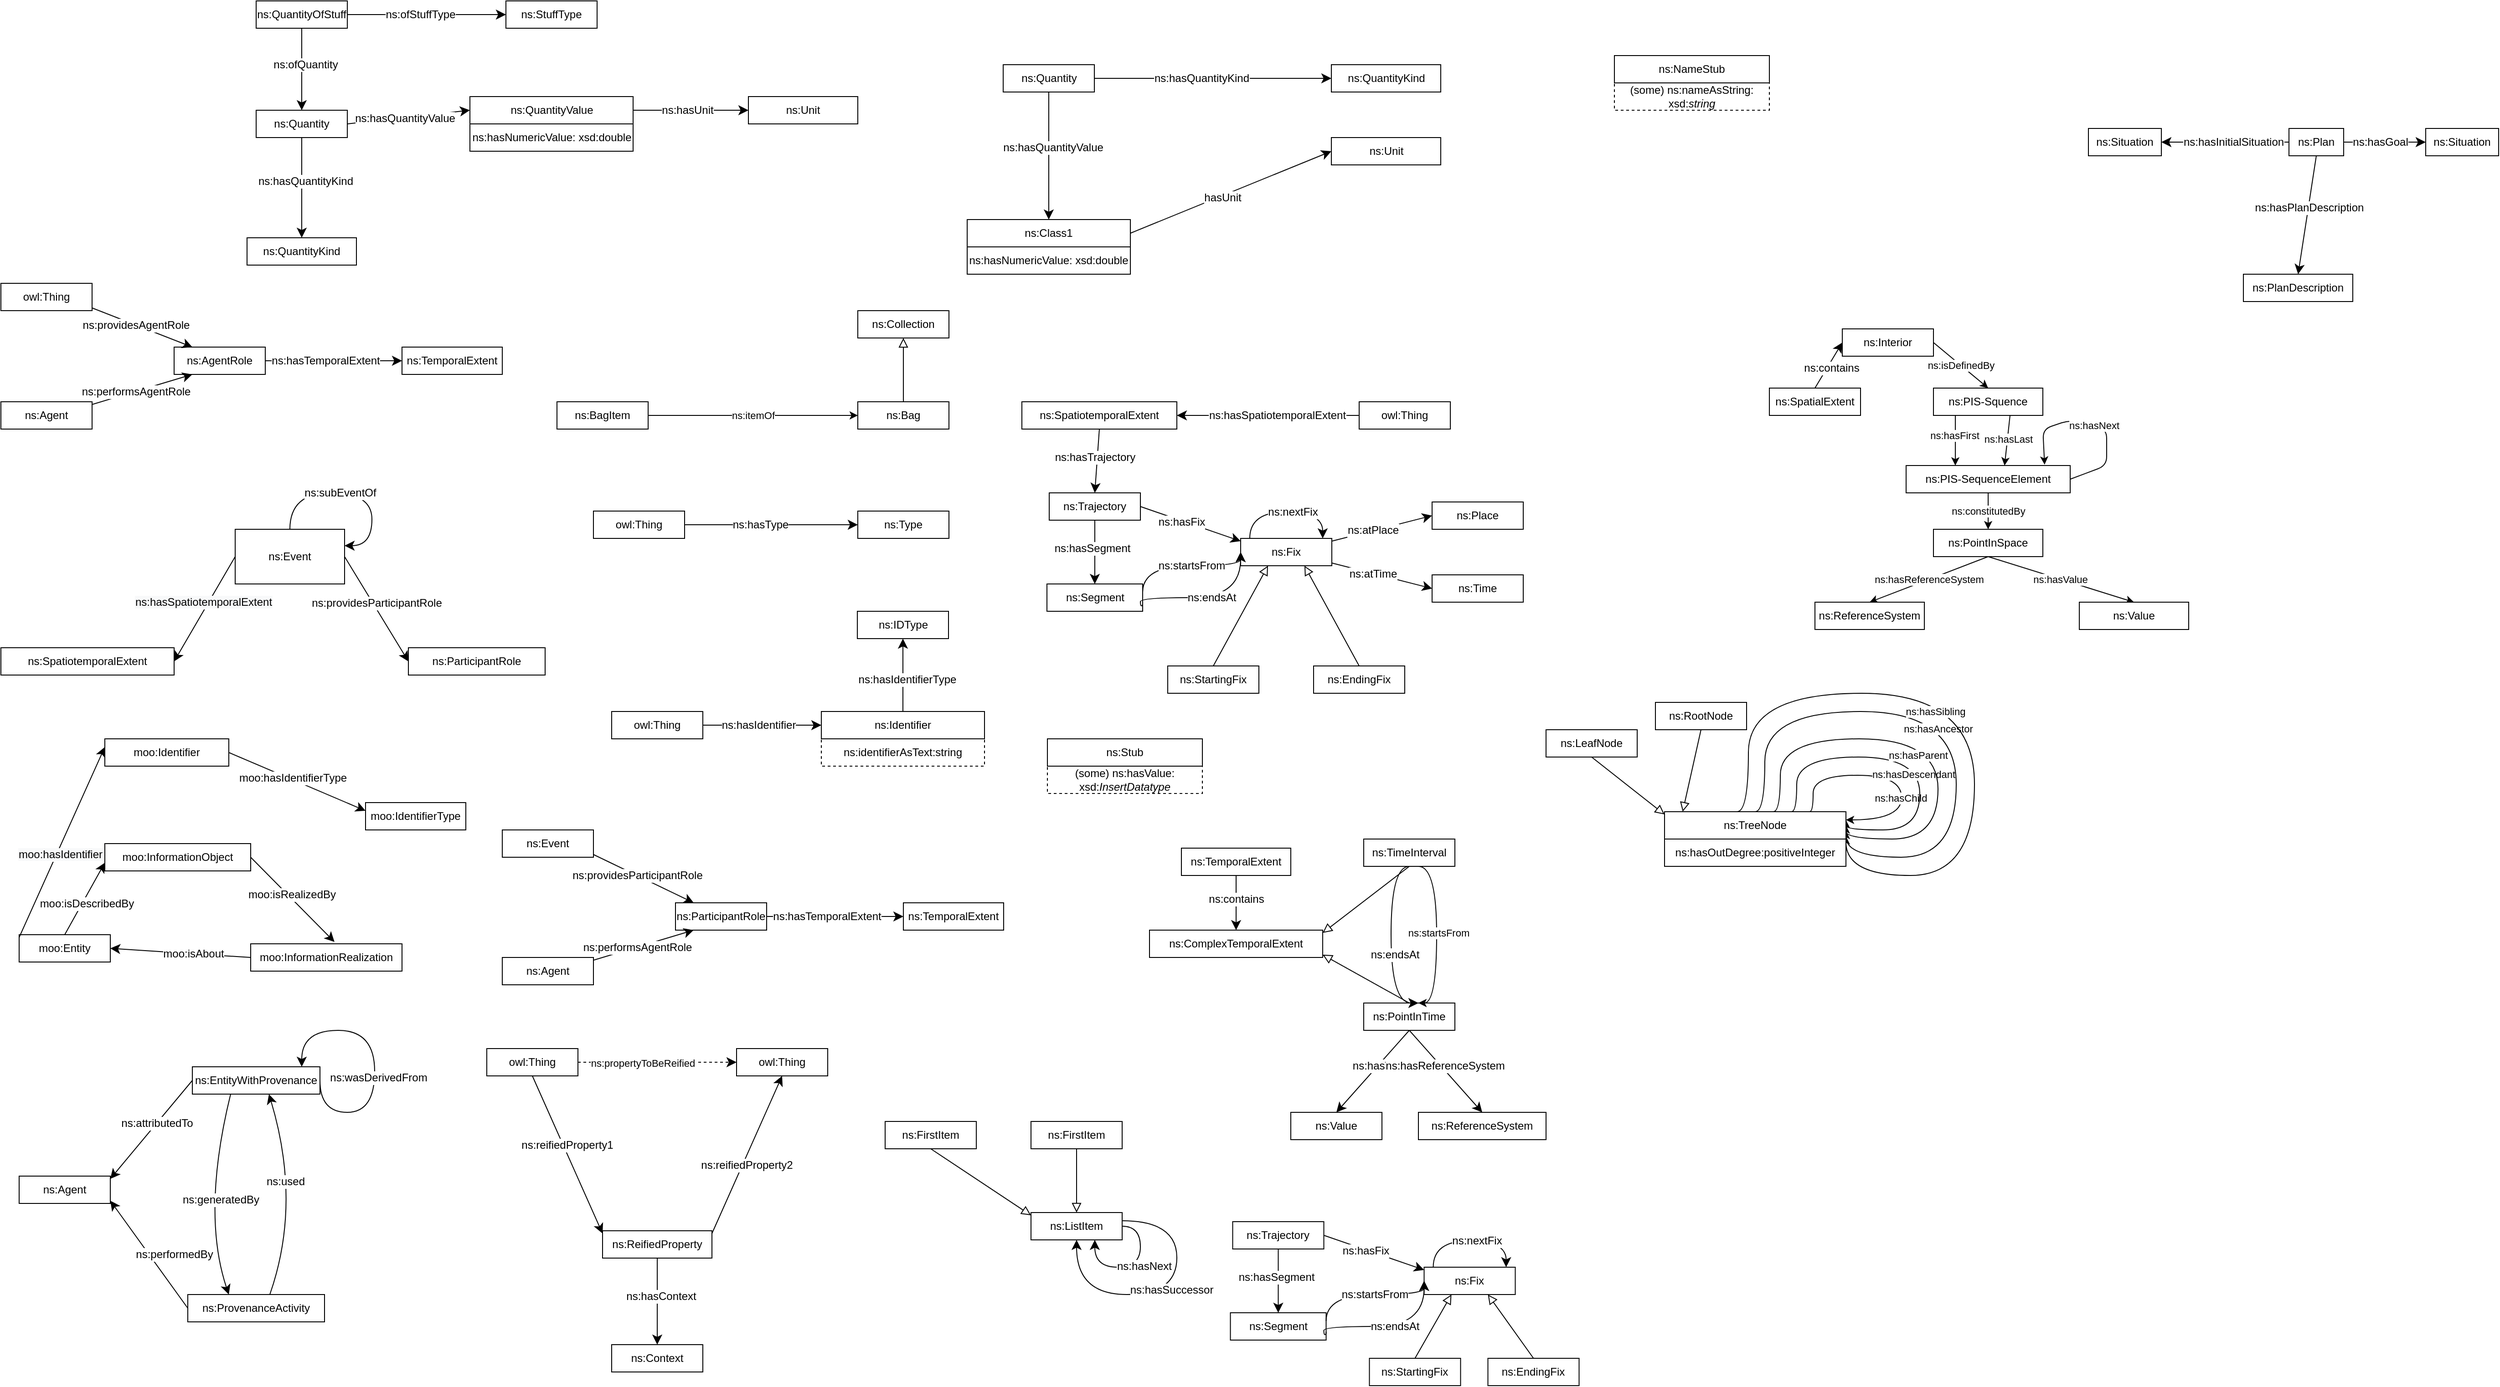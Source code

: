 <mxfile version="20.2.0" type="github">
  <diagram id="ob6G64-pZK0G0_Q5zdzx" name="Page-1">
    <mxGraphModel dx="1426" dy="769" grid="1" gridSize="10" guides="1" tooltips="1" connect="1" arrows="1" fold="1" page="1" pageScale="1" pageWidth="850" pageHeight="1100" math="0" shadow="0">
      <root>
        <mxCell id="0" />
        <mxCell id="1" parent="0" />
        <mxCell id="cTdeH06Kf2I8pl0_uj5c-210" value="ns:TemporalExtent" style="rounded=0;whiteSpace=wrap;html=1;snapToPoint=1;points=[[0.1,0],[0.2,0],[0.3,0],[0.4,0],[0.5,0],[0.6,0],[0.7,0],[0.8,0],[0.9,0],[0,0.1],[0,0.3],[0,0.5],[0,0.7],[0,0.9],[0.1,1],[0.2,1],[0.3,1],[0.4,1],[0.5,1],[0.6,1],[0.7,1],[0.8,1],[0.9,1],[1,0.1],[1,0.3],[1,0.5],[1,0.7],[1,0.9]];" parent="1" vertex="1">
          <mxGeometry x="520" y="450" width="110" height="30" as="geometry" />
        </mxCell>
        <mxCell id="cTdeH06Kf2I8pl0_uj5c-211" value="ns:AgentRole" style="rounded=0;whiteSpace=wrap;html=1;snapToPoint=1;points=[[0.1,0],[0.2,0],[0.3,0],[0.4,0],[0.5,0],[0.6,0],[0.7,0],[0.8,0],[0.9,0],[0,0.1],[0,0.3],[0,0.5],[0,0.7],[0,0.9],[0.1,1],[0.2,1],[0.3,1],[0.4,1],[0.5,1],[0.6,1],[0.7,1],[0.8,1],[0.9,1],[1,0.1],[1,0.3],[1,0.5],[1,0.7],[1,0.9]];" parent="1" vertex="1">
          <mxGeometry x="270" y="450" width="100" height="30" as="geometry" />
        </mxCell>
        <mxCell id="cTdeH06Kf2I8pl0_uj5c-212" value="" style="endArrow=classic;html=1;endSize=8;arcSize=0;entryX=0.2;entryY=1;entryDx=0;entryDy=0;exitX=1;exitY=0.1;exitDx=0;exitDy=0;rounded=0;" parent="1" source="cTdeH06Kf2I8pl0_uj5c-214" target="cTdeH06Kf2I8pl0_uj5c-211" edge="1">
          <mxGeometry width="50" height="50" relative="1" as="geometry">
            <mxPoint x="440" y="470" as="sourcePoint" />
            <mxPoint x="280" y="700" as="targetPoint" />
          </mxGeometry>
        </mxCell>
        <mxCell id="cTdeH06Kf2I8pl0_uj5c-213" value="&lt;div&gt;&lt;/div&gt;ns:performsAgentRole" style="text;html=1;align=center;verticalAlign=middle;resizable=0;points=[];labelBackgroundColor=#ffffff;" parent="cTdeH06Kf2I8pl0_uj5c-212" vertex="1" connectable="0">
          <mxGeometry x="-0.127" relative="1" as="geometry">
            <mxPoint as="offset" />
          </mxGeometry>
        </mxCell>
        <mxCell id="cTdeH06Kf2I8pl0_uj5c-214" value="ns:Agent" style="rounded=0;whiteSpace=wrap;html=1;snapToPoint=1;points=[[0.1,0],[0.2,0],[0.3,0],[0.4,0],[0.5,0],[0.6,0],[0.7,0],[0.8,0],[0.9,0],[0,0.1],[0,0.3],[0,0.5],[0,0.7],[0,0.9],[0.1,1],[0.2,1],[0.3,1],[0.4,1],[0.5,1],[0.6,1],[0.7,1],[0.8,1],[0.9,1],[1,0.1],[1,0.3],[1,0.5],[1,0.7],[1,0.9]];" parent="1" vertex="1">
          <mxGeometry x="80" y="510" width="100" height="30" as="geometry" />
        </mxCell>
        <mxCell id="cTdeH06Kf2I8pl0_uj5c-215" value="" style="endArrow=classic;html=1;endSize=8;arcSize=0;exitX=1;exitY=0.5;exitDx=0;exitDy=0;entryX=0;entryY=0.5;entryDx=0;entryDy=0;rounded=0;" parent="1" source="cTdeH06Kf2I8pl0_uj5c-211" target="cTdeH06Kf2I8pl0_uj5c-210" edge="1">
          <mxGeometry width="50" height="50" relative="1" as="geometry">
            <mxPoint x="370" y="415" as="sourcePoint" />
            <mxPoint x="600" y="455" as="targetPoint" />
          </mxGeometry>
        </mxCell>
        <mxCell id="cTdeH06Kf2I8pl0_uj5c-216" value="&lt;div&gt;&lt;/div&gt;ns:hasTemporalExtent" style="text;html=1;align=center;verticalAlign=middle;resizable=0;points=[];labelBackgroundColor=#ffffff;" parent="cTdeH06Kf2I8pl0_uj5c-215" vertex="1" connectable="0">
          <mxGeometry x="-0.127" relative="1" as="geometry">
            <mxPoint as="offset" />
          </mxGeometry>
        </mxCell>
        <mxCell id="cTdeH06Kf2I8pl0_uj5c-217" value="" style="endArrow=classic;html=1;endSize=8;arcSize=0;entryX=0.2;entryY=0;entryDx=0;entryDy=0;exitX=1;exitY=0.9;exitDx=0;exitDy=0;rounded=0;" parent="1" source="cTdeH06Kf2I8pl0_uj5c-219" target="cTdeH06Kf2I8pl0_uj5c-211" edge="1">
          <mxGeometry width="50" height="50" relative="1" as="geometry">
            <mxPoint x="440" y="330" as="sourcePoint" />
            <mxPoint x="290" y="340" as="targetPoint" />
          </mxGeometry>
        </mxCell>
        <mxCell id="cTdeH06Kf2I8pl0_uj5c-218" value="&lt;div&gt;&lt;/div&gt;ns:providesAgentRole" style="text;html=1;align=center;verticalAlign=middle;resizable=0;points=[];labelBackgroundColor=#ffffff;" parent="cTdeH06Kf2I8pl0_uj5c-217" vertex="1" connectable="0">
          <mxGeometry x="-0.127" relative="1" as="geometry">
            <mxPoint as="offset" />
          </mxGeometry>
        </mxCell>
        <mxCell id="cTdeH06Kf2I8pl0_uj5c-219" value="owl:Thing" style="rounded=0;whiteSpace=wrap;html=1;snapToPoint=1;points=[[0.1,0],[0.2,0],[0.3,0],[0.4,0],[0.5,0],[0.6,0],[0.7,0],[0.8,0],[0.9,0],[0,0.1],[0,0.3],[0,0.5],[0,0.7],[0,0.9],[0.1,1],[0.2,1],[0.3,1],[0.4,1],[0.5,1],[0.6,1],[0.7,1],[0.8,1],[0.9,1],[1,0.1],[1,0.3],[1,0.5],[1,0.7],[1,0.9]];" parent="1" vertex="1">
          <mxGeometry x="80" y="380" width="100" height="30" as="geometry" />
        </mxCell>
        <mxCell id="cTdeH06Kf2I8pl0_uj5c-230" value="" style="endArrow=block;html=1;fontColor=#000099;exitX=0.5;exitY=0;exitDx=0;exitDy=0;endFill=0;entryX=0.5;entryY=1;entryDx=0;entryDy=0;endSize=8;arcSize=0;rounded=0;" parent="1" source="cTdeH06Kf2I8pl0_uj5c-232" target="cTdeH06Kf2I8pl0_uj5c-231" edge="1">
          <mxGeometry width="50" height="50" relative="1" as="geometry">
            <mxPoint x="795" y="450" as="sourcePoint" />
            <mxPoint x="953.0" y="450" as="targetPoint" />
          </mxGeometry>
        </mxCell>
        <mxCell id="cTdeH06Kf2I8pl0_uj5c-231" value="ns:Collection" style="rounded=0;whiteSpace=wrap;html=1;snapToPoint=1;points=[[0.1,0],[0.2,0],[0.3,0],[0.4,0],[0.5,0],[0.6,0],[0.7,0],[0.8,0],[0.9,0],[0,0.1],[0,0.3],[0,0.5],[0,0.7],[0,0.9],[0.1,1],[0.2,1],[0.3,1],[0.4,1],[0.5,1],[0.6,1],[0.7,1],[0.8,1],[0.9,1],[1,0.1],[1,0.3],[1,0.5],[1,0.7],[1,0.9]];" parent="1" vertex="1">
          <mxGeometry x="1020" y="410" width="100" height="30" as="geometry" />
        </mxCell>
        <mxCell id="cTdeH06Kf2I8pl0_uj5c-232" value="ns:Bag" style="rounded=0;whiteSpace=wrap;html=1;snapToPoint=1;points=[[0.1,0],[0.2,0],[0.3,0],[0.4,0],[0.5,0],[0.6,0],[0.7,0],[0.8,0],[0.9,0],[0,0.1],[0,0.3],[0,0.5],[0,0.7],[0,0.9],[0.1,1],[0.2,1],[0.3,1],[0.4,1],[0.5,1],[0.6,1],[0.7,1],[0.8,1],[0.9,1],[1,0.1],[1,0.3],[1,0.5],[1,0.7],[1,0.9]];" parent="1" vertex="1">
          <mxGeometry x="1020" y="510" width="100" height="30" as="geometry" />
        </mxCell>
        <mxCell id="cTdeH06Kf2I8pl0_uj5c-233" value="ns:itemOf" style="edgeStyle=none;html=1;exitX=1;exitY=0.5;exitDx=0;exitDy=0;entryX=0;entryY=0.5;entryDx=0;entryDy=0;rounded=0;" parent="1" source="cTdeH06Kf2I8pl0_uj5c-234" target="cTdeH06Kf2I8pl0_uj5c-232" edge="1">
          <mxGeometry relative="1" as="geometry" />
        </mxCell>
        <mxCell id="cTdeH06Kf2I8pl0_uj5c-234" value="ns:BagItem" style="rounded=0;whiteSpace=wrap;html=1;snapToPoint=1;points=[[0.1,0],[0.2,0],[0.3,0],[0.4,0],[0.5,0],[0.6,0],[0.7,0],[0.8,0],[0.9,0],[0,0.1],[0,0.3],[0,0.5],[0,0.7],[0,0.9],[0.1,1],[0.2,1],[0.3,1],[0.4,1],[0.5,1],[0.6,1],[0.7,1],[0.8,1],[0.9,1],[1,0.1],[1,0.3],[1,0.5],[1,0.7],[1,0.9]];" parent="1" vertex="1">
          <mxGeometry x="690" y="510" width="100" height="30" as="geometry" />
        </mxCell>
        <mxCell id="cTdeH06Kf2I8pl0_uj5c-235" value="ns:ParticipantRole" style="rounded=0;whiteSpace=wrap;html=1;snapToPoint=1;points=[[0.1,0],[0.2,0],[0.3,0],[0.4,0],[0.5,0],[0.6,0],[0.7,0],[0.8,0],[0.9,0],[0,0.1],[0,0.3],[0,0.5],[0,0.7],[0,0.9],[0.1,1],[0.2,1],[0.3,1],[0.4,1],[0.5,1],[0.6,1],[0.7,1],[0.8,1],[0.9,1],[1,0.1],[1,0.3],[1,0.5],[1,0.7],[1,0.9]];" parent="1" vertex="1">
          <mxGeometry x="527" y="780" width="150" height="30" as="geometry" />
        </mxCell>
        <mxCell id="cTdeH06Kf2I8pl0_uj5c-236" value="ns:Event" style="rounded=0;whiteSpace=wrap;html=1;snapToPoint=1;points=[[0.1,0],[0.2,0],[0.3,0],[0.4,0],[0.5,0],[0.6,0],[0.7,0],[0.8,0],[0.9,0],[0,0.1],[0,0.3],[0,0.5],[0,0.7],[0,0.9],[0.1,1],[0.2,1],[0.3,1],[0.4,1],[0.5,1],[0.6,1],[0.7,1],[0.8,1],[0.9,1],[1,0.1],[1,0.3],[1,0.5],[1,0.7],[1,0.9]];" parent="1" vertex="1">
          <mxGeometry x="337" y="650" width="120" height="60" as="geometry" />
        </mxCell>
        <mxCell id="cTdeH06Kf2I8pl0_uj5c-237" value="" style="endArrow=classic;html=1;exitX=1;exitY=0.5;exitDx=0;exitDy=0;entryX=0;entryY=0.5;entryDx=0;entryDy=0;endSize=8;arcSize=0;rounded=0;" parent="1" source="cTdeH06Kf2I8pl0_uj5c-236" target="cTdeH06Kf2I8pl0_uj5c-235" edge="1">
          <mxGeometry width="50" height="50" relative="1" as="geometry">
            <mxPoint x="267" y="878.33" as="sourcePoint" />
            <mxPoint x="479.0" y="878.33" as="targetPoint" />
          </mxGeometry>
        </mxCell>
        <mxCell id="cTdeH06Kf2I8pl0_uj5c-238" value="&lt;div&gt;ns:providesParticipantRole&lt;/div&gt;" style="text;html=1;align=center;verticalAlign=middle;resizable=0;points=[];labelBackgroundColor=#ffffff;" parent="cTdeH06Kf2I8pl0_uj5c-237" vertex="1" connectable="0">
          <mxGeometry x="-0.127" relative="1" as="geometry">
            <mxPoint x="4.17" as="offset" />
          </mxGeometry>
        </mxCell>
        <mxCell id="cTdeH06Kf2I8pl0_uj5c-239" value="" style="endArrow=classic;html=1;exitX=0;exitY=0.5;exitDx=0;exitDy=0;entryX=1;entryY=0.5;entryDx=0;entryDy=0;endSize=8;arcSize=0;rounded=0;" parent="1" source="cTdeH06Kf2I8pl0_uj5c-236" target="cTdeH06Kf2I8pl0_uj5c-241" edge="1">
          <mxGeometry width="50" height="50" relative="1" as="geometry">
            <mxPoint x="185" y="738.33" as="sourcePoint" />
            <mxPoint x="207" y="775" as="targetPoint" />
          </mxGeometry>
        </mxCell>
        <mxCell id="cTdeH06Kf2I8pl0_uj5c-240" value="&lt;span style=&quot;background-color: rgb(248 , 249 , 250)&quot;&gt;ns:hasSpatiotemporalExtent&lt;br&gt;&lt;/span&gt;" style="text;html=1;align=center;verticalAlign=middle;resizable=0;points=[];labelBackgroundColor=#ffffff;" parent="cTdeH06Kf2I8pl0_uj5c-239" vertex="1" connectable="0">
          <mxGeometry x="-0.127" relative="1" as="geometry">
            <mxPoint x="-6" as="offset" />
          </mxGeometry>
        </mxCell>
        <mxCell id="cTdeH06Kf2I8pl0_uj5c-241" value="ns:SpatiotemporalExtent" style="rounded=0;whiteSpace=wrap;html=1;snapToPoint=1;points=[[0.1,0],[0.2,0],[0.3,0],[0.4,0],[0.5,0],[0.6,0],[0.7,0],[0.8,0],[0.9,0],[0,0.1],[0,0.3],[0,0.5],[0,0.7],[0,0.9],[0.1,1],[0.2,1],[0.3,1],[0.4,1],[0.5,1],[0.6,1],[0.7,1],[0.8,1],[0.9,1],[1,0.1],[1,0.3],[1,0.5],[1,0.7],[1,0.9]];" parent="1" vertex="1">
          <mxGeometry x="80" y="780" width="190" height="30" as="geometry" />
        </mxCell>
        <mxCell id="cTdeH06Kf2I8pl0_uj5c-242" value="" style="endArrow=classic;html=1;exitX=0.5;exitY=0;exitDx=0;exitDy=0;entryX=1;entryY=0.3;entryDx=0;entryDy=0;endSize=8;arcSize=0;curved=1;edgeStyle=orthogonalEdgeStyle;rounded=0;" parent="1" source="cTdeH06Kf2I8pl0_uj5c-236" target="cTdeH06Kf2I8pl0_uj5c-236" edge="1">
          <mxGeometry width="50" height="50" relative="1" as="geometry">
            <mxPoint x="337" y="570" as="sourcePoint" />
            <mxPoint x="534" y="570" as="targetPoint" />
            <Array as="points">
              <mxPoint x="397" y="610" />
              <mxPoint x="487" y="610" />
              <mxPoint x="487" y="668" />
            </Array>
          </mxGeometry>
        </mxCell>
        <mxCell id="cTdeH06Kf2I8pl0_uj5c-243" value="&lt;div&gt;ns:subEventOf&lt;br&gt;&lt;/div&gt;" style="text;html=1;align=center;verticalAlign=middle;resizable=0;points=[];labelBackgroundColor=#ffffff;" parent="cTdeH06Kf2I8pl0_uj5c-242" vertex="1" connectable="0">
          <mxGeometry x="-0.127" relative="1" as="geometry">
            <mxPoint as="offset" />
          </mxGeometry>
        </mxCell>
        <mxCell id="cTdeH06Kf2I8pl0_uj5c-244" value="ns:Type" style="rounded=0;whiteSpace=wrap;html=1;snapToPoint=1;points=[[0.1,0],[0.2,0],[0.3,0],[0.4,0],[0.5,0],[0.6,0],[0.7,0],[0.8,0],[0.9,0],[0,0.1],[0,0.3],[0,0.5],[0,0.7],[0,0.9],[0.1,1],[0.2,1],[0.3,1],[0.4,1],[0.5,1],[0.6,1],[0.7,1],[0.8,1],[0.9,1],[1,0.1],[1,0.3],[1,0.5],[1,0.7],[1,0.9]];" parent="1" vertex="1">
          <mxGeometry x="1020" y="630" width="100" height="30" as="geometry" />
        </mxCell>
        <mxCell id="cTdeH06Kf2I8pl0_uj5c-245" value="" style="endArrow=classic;html=1;exitX=1;exitY=0.5;exitDx=0;exitDy=0;endSize=8;entryX=0;entryY=0.5;entryDx=0;entryDy=0;arcSize=0;rounded=0;" parent="1" source="cTdeH06Kf2I8pl0_uj5c-247" target="cTdeH06Kf2I8pl0_uj5c-244" edge="1">
          <mxGeometry width="50" height="50" relative="1" as="geometry">
            <mxPoint x="835" y="645" as="sourcePoint" />
            <mxPoint x="1030" y="650" as="targetPoint" />
          </mxGeometry>
        </mxCell>
        <mxCell id="cTdeH06Kf2I8pl0_uj5c-246" value="ns:hasType" style="text;html=1;align=center;verticalAlign=middle;resizable=0;points=[];labelBackgroundColor=#ffffff;" parent="cTdeH06Kf2I8pl0_uj5c-245" vertex="1" connectable="0">
          <mxGeometry x="-0.127" relative="1" as="geometry">
            <mxPoint as="offset" />
          </mxGeometry>
        </mxCell>
        <mxCell id="cTdeH06Kf2I8pl0_uj5c-247" value="owl:Thing" style="rounded=0;whiteSpace=wrap;html=1;snapToPoint=1;points=[[0.1,0],[0.2,0],[0.3,0],[0.4,0],[0.5,0],[0.6,0],[0.7,0],[0.8,0],[0.9,0],[0,0.1],[0,0.3],[0,0.5],[0,0.7],[0,0.9],[0.1,1],[0.2,1],[0.3,1],[0.4,1],[0.5,1],[0.6,1],[0.7,1],[0.8,1],[0.9,1],[1,0.1],[1,0.3],[1,0.5],[1,0.7],[1,0.9]];" parent="1" vertex="1">
          <mxGeometry x="730" y="630" width="100" height="30" as="geometry" />
        </mxCell>
        <mxCell id="cTdeH06Kf2I8pl0_uj5c-248" value="owl:Thing" style="rounded=0;whiteSpace=wrap;html=1;snapToPoint=1;points=[[0.1,0],[0.2,0],[0.3,0],[0.4,0],[0.5,0],[0.6,0],[0.7,0],[0.8,0],[0.9,0],[0,0.1],[0,0.3],[0,0.5],[0,0.7],[0,0.9],[0.1,1],[0.2,1],[0.3,1],[0.4,1],[0.5,1],[0.6,1],[0.7,1],[0.8,1],[0.9,1],[1,0.1],[1,0.3],[1,0.5],[1,0.7],[1,0.9]];" parent="1" vertex="1">
          <mxGeometry x="750" y="850" width="100" height="30" as="geometry" />
        </mxCell>
        <mxCell id="cTdeH06Kf2I8pl0_uj5c-249" value="" style="endArrow=classic;html=1;exitX=1;exitY=0.5;exitDx=0;exitDy=0;entryX=0;entryY=0.5;entryDx=0;entryDy=0;endSize=8;arcSize=0;rounded=0;" parent="1" source="cTdeH06Kf2I8pl0_uj5c-248" target="cTdeH06Kf2I8pl0_uj5c-252" edge="1">
          <mxGeometry width="50" height="50" relative="1" as="geometry">
            <mxPoint x="651" y="968.33" as="sourcePoint" />
            <mxPoint x="980" y="865" as="targetPoint" />
          </mxGeometry>
        </mxCell>
        <mxCell id="cTdeH06Kf2I8pl0_uj5c-250" value="&lt;div&gt;ns:hasIdentifier&lt;/div&gt;" style="text;html=1;align=center;verticalAlign=middle;resizable=0;points=[];labelBackgroundColor=#ffffff;" parent="cTdeH06Kf2I8pl0_uj5c-249" vertex="1" connectable="0">
          <mxGeometry x="-0.127" relative="1" as="geometry">
            <mxPoint x="4.17" as="offset" />
          </mxGeometry>
        </mxCell>
        <mxCell id="cTdeH06Kf2I8pl0_uj5c-251" value="ns:identifierAsText:string" style="rounded=0;whiteSpace=wrap;html=1;snapToPoint=1;points=[[0.1,0],[0.2,0],[0.3,0],[0.4,0],[0.5,0],[0.6,0],[0.7,0],[0.8,0],[0.9,0],[0,0.1],[0,0.3],[0,0.5],[0,0.7],[0,0.9],[0.1,1],[0.2,1],[0.3,1],[0.4,1],[0.5,1],[0.6,1],[0.7,1],[0.8,1],[0.9,1],[1,0.1],[1,0.3],[1,0.5],[1,0.7],[1,0.9]];dashed=1;" parent="1" vertex="1">
          <mxGeometry x="980" y="880.0" width="179" height="30" as="geometry" />
        </mxCell>
        <mxCell id="cTdeH06Kf2I8pl0_uj5c-252" value="ns:Identifier" style="rounded=0;whiteSpace=wrap;html=1;snapToPoint=1;points=[[0.1,0],[0.2,0],[0.3,0],[0.4,0],[0.5,0],[0.6,0],[0.7,0],[0.8,0],[0.9,0],[0,0.1],[0,0.3],[0,0.5],[0,0.7],[0,0.9],[0.1,1],[0.2,1],[0.3,1],[0.4,1],[0.5,1],[0.6,1],[0.7,1],[0.8,1],[0.9,1],[1,0.1],[1,0.3],[1,0.5],[1,0.7],[1,0.9]];" parent="1" vertex="1">
          <mxGeometry x="980" y="850.0" width="179" height="30" as="geometry" />
        </mxCell>
        <mxCell id="cTdeH06Kf2I8pl0_uj5c-253" value="ns:IDType" style="rounded=0;whiteSpace=wrap;html=1;snapToPoint=1;points=[[0.1,0],[0.2,0],[0.3,0],[0.4,0],[0.5,0],[0.6,0],[0.7,0],[0.8,0],[0.9,0],[0,0.1],[0,0.3],[0,0.5],[0,0.7],[0,0.9],[0.1,1],[0.2,1],[0.3,1],[0.4,1],[0.5,1],[0.6,1],[0.7,1],[0.8,1],[0.9,1],[1,0.1],[1,0.3],[1,0.5],[1,0.7],[1,0.9]];" parent="1" vertex="1">
          <mxGeometry x="1019.5" y="740" width="100" height="30" as="geometry" />
        </mxCell>
        <mxCell id="cTdeH06Kf2I8pl0_uj5c-254" value="" style="endArrow=classic;html=1;exitX=0.5;exitY=0;exitDx=0;exitDy=0;entryX=0.5;entryY=1;entryDx=0;entryDy=0;endSize=8;arcSize=0;rounded=0;" parent="1" source="cTdeH06Kf2I8pl0_uj5c-252" target="cTdeH06Kf2I8pl0_uj5c-253" edge="1">
          <mxGeometry width="50" height="50" relative="1" as="geometry">
            <mxPoint x="1190" y="745" as="sourcePoint" />
            <mxPoint x="1282.0" y="848.33" as="targetPoint" />
          </mxGeometry>
        </mxCell>
        <mxCell id="cTdeH06Kf2I8pl0_uj5c-255" value="&lt;div&gt;ns:hasIdentifierType&lt;/div&gt;" style="text;html=1;align=center;verticalAlign=middle;resizable=0;points=[];labelBackgroundColor=#ffffff;" parent="cTdeH06Kf2I8pl0_uj5c-254" vertex="1" connectable="0">
          <mxGeometry x="-0.127" relative="1" as="geometry">
            <mxPoint x="4.17" as="offset" />
          </mxGeometry>
        </mxCell>
        <mxCell id="cTdeH06Kf2I8pl0_uj5c-256" value="moo:InformationRealization" style="rounded=0;whiteSpace=wrap;html=1;snapToPoint=1;points=[[0.1,0],[0.2,0],[0.3,0],[0.4,0],[0.5,0],[0.6,0],[0.7,0],[0.8,0],[0.9,0],[0,0.1],[0,0.3],[0,0.5],[0,0.7],[0,0.9],[0.1,1],[0.2,1],[0.3,1],[0.4,1],[0.5,1],[0.6,1],[0.7,1],[0.8,1],[0.9,1],[1,0.1],[1,0.3],[1,0.5],[1,0.7],[1,0.9]];" parent="1" vertex="1">
          <mxGeometry x="354" y="1105" width="166" height="30" as="geometry" />
        </mxCell>
        <mxCell id="cTdeH06Kf2I8pl0_uj5c-257" value="moo:InformationObject" style="rounded=0;whiteSpace=wrap;html=1;snapToPoint=1;points=[[0.1,0],[0.2,0],[0.3,0],[0.4,0],[0.5,0],[0.6,0],[0.7,0],[0.8,0],[0.9,0],[0,0.1],[0,0.3],[0,0.5],[0,0.7],[0,0.9],[0.1,1],[0.2,1],[0.3,1],[0.4,1],[0.5,1],[0.6,1],[0.7,1],[0.8,1],[0.9,1],[1,0.1],[1,0.3],[1,0.5],[1,0.7],[1,0.9]];" parent="1" vertex="1">
          <mxGeometry x="194" y="995.0" width="160" height="30" as="geometry" />
        </mxCell>
        <mxCell id="cTdeH06Kf2I8pl0_uj5c-258" value="" style="endArrow=classic;html=1;exitX=1;exitY=0.5;exitDx=0;exitDy=0;entryX=0.554;entryY=-0.067;entryDx=0;entryDy=0;endSize=8;arcSize=0;entryPerimeter=0;rounded=0;" parent="1" source="cTdeH06Kf2I8pl0_uj5c-257" target="cTdeH06Kf2I8pl0_uj5c-256" edge="1">
          <mxGeometry width="50" height="50" relative="1" as="geometry">
            <mxPoint x="60" y="1223.33" as="sourcePoint" />
            <mxPoint x="272.0" y="1223.33" as="targetPoint" />
          </mxGeometry>
        </mxCell>
        <mxCell id="cTdeH06Kf2I8pl0_uj5c-259" value="moo:isRealizedBy" style="text;html=1;align=center;verticalAlign=middle;resizable=0;points=[];labelBackgroundColor=#ffffff;" parent="cTdeH06Kf2I8pl0_uj5c-258" vertex="1" connectable="0">
          <mxGeometry x="-0.127" relative="1" as="geometry">
            <mxPoint x="4.17" as="offset" />
          </mxGeometry>
        </mxCell>
        <mxCell id="cTdeH06Kf2I8pl0_uj5c-260" value="moo:IdentifierType" style="rounded=0;whiteSpace=wrap;html=1;snapToPoint=1;points=[[0.1,0],[0.2,0],[0.3,0],[0.4,0],[0.5,0],[0.6,0],[0.7,0],[0.8,0],[0.9,0],[0,0.1],[0,0.3],[0,0.5],[0,0.7],[0,0.9],[0.1,1],[0.2,1],[0.3,1],[0.4,1],[0.5,1],[0.6,1],[0.7,1],[0.8,1],[0.9,1],[1,0.1],[1,0.3],[1,0.5],[1,0.7],[1,0.9]];" parent="1" vertex="1">
          <mxGeometry x="480" y="950.0" width="110" height="30" as="geometry" />
        </mxCell>
        <mxCell id="cTdeH06Kf2I8pl0_uj5c-261" value="" style="endArrow=classic;html=1;exitX=0.5;exitY=0;exitDx=0;exitDy=0;entryX=0;entryY=0.7;entryDx=0;entryDy=0;endSize=8;arcSize=0;rounded=0;" parent="1" source="cTdeH06Kf2I8pl0_uj5c-263" target="cTdeH06Kf2I8pl0_uj5c-257" edge="1">
          <mxGeometry width="50" height="50" relative="1" as="geometry">
            <mxPoint x="70" y="1413.33" as="sourcePoint" />
            <mxPoint x="282.0" y="1413.33" as="targetPoint" />
          </mxGeometry>
        </mxCell>
        <mxCell id="cTdeH06Kf2I8pl0_uj5c-262" value="&lt;div&gt;moo:isDescribedBy&lt;/div&gt;" style="text;html=1;align=center;verticalAlign=middle;resizable=0;points=[];labelBackgroundColor=#ffffff;" parent="cTdeH06Kf2I8pl0_uj5c-261" vertex="1" connectable="0">
          <mxGeometry x="-0.127" relative="1" as="geometry">
            <mxPoint x="4.17" as="offset" />
          </mxGeometry>
        </mxCell>
        <mxCell id="cTdeH06Kf2I8pl0_uj5c-263" value="moo:Entity" style="rounded=0;whiteSpace=wrap;html=1;snapToPoint=1;points=[[0.1,0],[0.2,0],[0.3,0],[0.4,0],[0.5,0],[0.6,0],[0.7,0],[0.8,0],[0.9,0],[0,0.1],[0,0.3],[0,0.5],[0,0.7],[0,0.9],[0.1,1],[0.2,1],[0.3,1],[0.4,1],[0.5,1],[0.6,1],[0.7,1],[0.8,1],[0.9,1],[1,0.1],[1,0.3],[1,0.5],[1,0.7],[1,0.9]];" parent="1" vertex="1">
          <mxGeometry x="100" y="1095" width="100" height="30" as="geometry" />
        </mxCell>
        <mxCell id="cTdeH06Kf2I8pl0_uj5c-264" value="" style="endArrow=classic;html=1;exitX=0;exitY=0.5;exitDx=0;exitDy=0;endSize=8;arcSize=0;entryX=1;entryY=0.5;entryDx=0;entryDy=0;rounded=0;" parent="1" source="cTdeH06Kf2I8pl0_uj5c-256" target="cTdeH06Kf2I8pl0_uj5c-263" edge="1">
          <mxGeometry width="50" height="50" relative="1" as="geometry">
            <mxPoint x="60" y="1323.33" as="sourcePoint" />
            <mxPoint x="220" y="1125" as="targetPoint" />
          </mxGeometry>
        </mxCell>
        <mxCell id="cTdeH06Kf2I8pl0_uj5c-265" value="&lt;div&gt;moo:isAbout&lt;/div&gt;" style="text;html=1;align=center;verticalAlign=middle;resizable=0;points=[];labelBackgroundColor=#ffffff;" parent="cTdeH06Kf2I8pl0_uj5c-264" vertex="1" connectable="0">
          <mxGeometry x="-0.127" relative="1" as="geometry">
            <mxPoint x="4.17" as="offset" />
          </mxGeometry>
        </mxCell>
        <mxCell id="cTdeH06Kf2I8pl0_uj5c-266" value="" style="endArrow=classic;html=1;exitX=0;exitY=0.1;exitDx=0;exitDy=0;entryX=0;entryY=0.3;entryDx=0;entryDy=0;endSize=8;arcSize=0;rounded=0;" parent="1" source="cTdeH06Kf2I8pl0_uj5c-263" target="cTdeH06Kf2I8pl0_uj5c-268" edge="1">
          <mxGeometry width="50" height="50" relative="1" as="geometry">
            <mxPoint x="160" y="1105" as="sourcePoint" />
            <mxPoint x="184" y="940.0" as="targetPoint" />
          </mxGeometry>
        </mxCell>
        <mxCell id="cTdeH06Kf2I8pl0_uj5c-267" value="&lt;span style=&quot;background-color: rgb(248 , 249 , 250)&quot;&gt;moo:hasIdentifier&lt;/span&gt;" style="text;html=1;align=center;verticalAlign=middle;resizable=0;points=[];labelBackgroundColor=#ffffff;" parent="cTdeH06Kf2I8pl0_uj5c-266" vertex="1" connectable="0">
          <mxGeometry x="-0.127" relative="1" as="geometry">
            <mxPoint x="4.17" as="offset" />
          </mxGeometry>
        </mxCell>
        <mxCell id="cTdeH06Kf2I8pl0_uj5c-268" value="moo:Identifier" style="rounded=0;whiteSpace=wrap;html=1;snapToPoint=1;points=[[0.1,0],[0.2,0],[0.3,0],[0.4,0],[0.5,0],[0.6,0],[0.7,0],[0.8,0],[0.9,0],[0,0.1],[0,0.3],[0,0.5],[0,0.7],[0,0.9],[0.1,1],[0.2,1],[0.3,1],[0.4,1],[0.5,1],[0.6,1],[0.7,1],[0.8,1],[0.9,1],[1,0.1],[1,0.3],[1,0.5],[1,0.7],[1,0.9]];" parent="1" vertex="1">
          <mxGeometry x="194" y="880" width="136" height="30" as="geometry" />
        </mxCell>
        <mxCell id="cTdeH06Kf2I8pl0_uj5c-269" value="" style="endArrow=classic;html=1;exitX=1;exitY=0.5;exitDx=0;exitDy=0;entryX=0;entryY=0.3;entryDx=0;entryDy=0;endSize=8;arcSize=0;rounded=0;" parent="1" source="cTdeH06Kf2I8pl0_uj5c-268" target="cTdeH06Kf2I8pl0_uj5c-260" edge="1">
          <mxGeometry width="50" height="50" relative="1" as="geometry">
            <mxPoint x="364" y="1020.0" as="sourcePoint" />
            <mxPoint x="455.964" y="1112.99" as="targetPoint" />
          </mxGeometry>
        </mxCell>
        <mxCell id="cTdeH06Kf2I8pl0_uj5c-270" value="moo:hasIdentifierType" style="text;html=1;align=center;verticalAlign=middle;resizable=0;points=[];labelBackgroundColor=#ffffff;" parent="cTdeH06Kf2I8pl0_uj5c-269" vertex="1" connectable="0">
          <mxGeometry x="-0.127" relative="1" as="geometry">
            <mxPoint x="4.17" as="offset" />
          </mxGeometry>
        </mxCell>
        <mxCell id="cTdeH06Kf2I8pl0_uj5c-271" value="ns:TemporalExtent" style="rounded=0;whiteSpace=wrap;html=1;snapToPoint=1;points=[[0.1,0],[0.2,0],[0.3,0],[0.4,0],[0.5,0],[0.6,0],[0.7,0],[0.8,0],[0.9,0],[0,0.1],[0,0.3],[0,0.5],[0,0.7],[0,0.9],[0.1,1],[0.2,1],[0.3,1],[0.4,1],[0.5,1],[0.6,1],[0.7,1],[0.8,1],[0.9,1],[1,0.1],[1,0.3],[1,0.5],[1,0.7],[1,0.9]];" parent="1" vertex="1">
          <mxGeometry x="1070" y="1060" width="110" height="30" as="geometry" />
        </mxCell>
        <mxCell id="cTdeH06Kf2I8pl0_uj5c-272" value="ns:ParticipantRole" style="rounded=0;whiteSpace=wrap;html=1;snapToPoint=1;points=[[0.1,0],[0.2,0],[0.3,0],[0.4,0],[0.5,0],[0.6,0],[0.7,0],[0.8,0],[0.9,0],[0,0.1],[0,0.3],[0,0.5],[0,0.7],[0,0.9],[0.1,1],[0.2,1],[0.3,1],[0.4,1],[0.5,1],[0.6,1],[0.7,1],[0.8,1],[0.9,1],[1,0.1],[1,0.3],[1,0.5],[1,0.7],[1,0.9]];" parent="1" vertex="1">
          <mxGeometry x="820" y="1060" width="100" height="30" as="geometry" />
        </mxCell>
        <mxCell id="cTdeH06Kf2I8pl0_uj5c-273" value="" style="endArrow=classic;html=1;endSize=8;arcSize=0;entryX=0.2;entryY=1;entryDx=0;entryDy=0;exitX=1;exitY=0.1;exitDx=0;exitDy=0;rounded=0;" parent="1" source="cTdeH06Kf2I8pl0_uj5c-275" target="cTdeH06Kf2I8pl0_uj5c-272" edge="1">
          <mxGeometry width="50" height="50" relative="1" as="geometry">
            <mxPoint x="990" y="1080" as="sourcePoint" />
            <mxPoint x="830" y="1310" as="targetPoint" />
          </mxGeometry>
        </mxCell>
        <mxCell id="cTdeH06Kf2I8pl0_uj5c-274" value="&lt;div&gt;&lt;/div&gt;ns:performsAgentRole" style="text;html=1;align=center;verticalAlign=middle;resizable=0;points=[];labelBackgroundColor=#ffffff;" parent="cTdeH06Kf2I8pl0_uj5c-273" vertex="1" connectable="0">
          <mxGeometry x="-0.127" relative="1" as="geometry">
            <mxPoint as="offset" />
          </mxGeometry>
        </mxCell>
        <mxCell id="cTdeH06Kf2I8pl0_uj5c-275" value="ns:Agent" style="rounded=0;whiteSpace=wrap;html=1;snapToPoint=1;points=[[0.1,0],[0.2,0],[0.3,0],[0.4,0],[0.5,0],[0.6,0],[0.7,0],[0.8,0],[0.9,0],[0,0.1],[0,0.3],[0,0.5],[0,0.7],[0,0.9],[0.1,1],[0.2,1],[0.3,1],[0.4,1],[0.5,1],[0.6,1],[0.7,1],[0.8,1],[0.9,1],[1,0.1],[1,0.3],[1,0.5],[1,0.7],[1,0.9]];" parent="1" vertex="1">
          <mxGeometry x="630" y="1120" width="100" height="30" as="geometry" />
        </mxCell>
        <mxCell id="cTdeH06Kf2I8pl0_uj5c-276" value="" style="endArrow=classic;html=1;endSize=8;arcSize=0;exitX=1;exitY=0.5;exitDx=0;exitDy=0;entryX=0;entryY=0.5;entryDx=0;entryDy=0;rounded=0;" parent="1" source="cTdeH06Kf2I8pl0_uj5c-272" target="cTdeH06Kf2I8pl0_uj5c-271" edge="1">
          <mxGeometry width="50" height="50" relative="1" as="geometry">
            <mxPoint x="920" y="1025" as="sourcePoint" />
            <mxPoint x="1150" y="1065" as="targetPoint" />
          </mxGeometry>
        </mxCell>
        <mxCell id="cTdeH06Kf2I8pl0_uj5c-277" value="&lt;div&gt;&lt;/div&gt;ns:hasTemporalExtent" style="text;html=1;align=center;verticalAlign=middle;resizable=0;points=[];labelBackgroundColor=#ffffff;" parent="cTdeH06Kf2I8pl0_uj5c-276" vertex="1" connectable="0">
          <mxGeometry x="-0.127" relative="1" as="geometry">
            <mxPoint as="offset" />
          </mxGeometry>
        </mxCell>
        <mxCell id="cTdeH06Kf2I8pl0_uj5c-278" value="" style="endArrow=classic;html=1;endSize=8;arcSize=0;entryX=0.2;entryY=0;entryDx=0;entryDy=0;exitX=1;exitY=0.9;exitDx=0;exitDy=0;rounded=0;" parent="1" source="cTdeH06Kf2I8pl0_uj5c-280" target="cTdeH06Kf2I8pl0_uj5c-272" edge="1">
          <mxGeometry width="50" height="50" relative="1" as="geometry">
            <mxPoint x="990" y="940" as="sourcePoint" />
            <mxPoint x="840" y="950" as="targetPoint" />
            <Array as="points" />
          </mxGeometry>
        </mxCell>
        <mxCell id="cTdeH06Kf2I8pl0_uj5c-279" value="&lt;div&gt;&lt;/div&gt;ns:providesParticipantRole" style="text;html=1;align=center;verticalAlign=middle;resizable=0;points=[];labelBackgroundColor=#ffffff;" parent="cTdeH06Kf2I8pl0_uj5c-278" vertex="1" connectable="0">
          <mxGeometry x="-0.127" relative="1" as="geometry">
            <mxPoint as="offset" />
          </mxGeometry>
        </mxCell>
        <mxCell id="cTdeH06Kf2I8pl0_uj5c-280" value="ns:Event" style="rounded=0;whiteSpace=wrap;html=1;snapToPoint=1;points=[[0.1,0],[0.2,0],[0.3,0],[0.4,0],[0.5,0],[0.6,0],[0.7,0],[0.8,0],[0.9,0],[0,0.1],[0,0.3],[0,0.5],[0,0.7],[0,0.9],[0.1,1],[0.2,1],[0.3,1],[0.4,1],[0.5,1],[0.6,1],[0.7,1],[0.8,1],[0.9,1],[1,0.1],[1,0.3],[1,0.5],[1,0.7],[1,0.9]];" parent="1" vertex="1">
          <mxGeometry x="630" y="980" width="100" height="30" as="geometry" />
        </mxCell>
        <mxCell id="cTdeH06Kf2I8pl0_uj5c-281" value="ns:EntityWithProvenance" style="rounded=0;whiteSpace=wrap;html=1;snapToPoint=1;points=[[0.1,0],[0.2,0],[0.3,0],[0.4,0],[0.5,0],[0.6,0],[0.7,0],[0.8,0],[0.9,0],[0,0.1],[0,0.3],[0,0.5],[0,0.7],[0,0.9],[0.1,1],[0.2,1],[0.3,1],[0.4,1],[0.5,1],[0.6,1],[0.7,1],[0.8,1],[0.9,1],[1,0.1],[1,0.3],[1,0.5],[1,0.7],[1,0.9]];" parent="1" vertex="1">
          <mxGeometry x="290" y="1240" width="140" height="30" as="geometry" />
        </mxCell>
        <mxCell id="cTdeH06Kf2I8pl0_uj5c-282" value="" style="endArrow=classic;html=1;exitX=1;exitY=0.5;exitDx=0;exitDy=0;endSize=8;arcSize=0;edgeStyle=orthogonalEdgeStyle;curved=1;rounded=0;" parent="1" source="cTdeH06Kf2I8pl0_uj5c-281" edge="1">
          <mxGeometry width="50" height="50" relative="1" as="geometry">
            <mxPoint x="310" y="1358.33" as="sourcePoint" />
            <mxPoint x="410" y="1240" as="targetPoint" />
            <Array as="points">
              <mxPoint x="430" y="1290" />
              <mxPoint x="490" y="1290" />
              <mxPoint x="490" y="1200" />
              <mxPoint x="410" y="1200" />
            </Array>
          </mxGeometry>
        </mxCell>
        <mxCell id="cTdeH06Kf2I8pl0_uj5c-283" value="&lt;div&gt;ns:wasDerivedFrom&lt;/div&gt;" style="text;html=1;align=center;verticalAlign=middle;resizable=0;points=[];labelBackgroundColor=#ffffff;" parent="cTdeH06Kf2I8pl0_uj5c-282" vertex="1" connectable="0">
          <mxGeometry x="-0.127" relative="1" as="geometry">
            <mxPoint x="4.17" as="offset" />
          </mxGeometry>
        </mxCell>
        <mxCell id="cTdeH06Kf2I8pl0_uj5c-284" value="ns:Agent" style="rounded=0;whiteSpace=wrap;html=1;snapToPoint=1;points=[[0.1,0],[0.2,0],[0.3,0],[0.4,0],[0.5,0],[0.6,0],[0.7,0],[0.8,0],[0.9,0],[0,0.1],[0,0.3],[0,0.5],[0,0.7],[0,0.9],[0.1,1],[0.2,1],[0.3,1],[0.4,1],[0.5,1],[0.6,1],[0.7,1],[0.8,1],[0.9,1],[1,0.1],[1,0.3],[1,0.5],[1,0.7],[1,0.9]];" parent="1" vertex="1">
          <mxGeometry x="100" y="1360" width="100" height="30" as="geometry" />
        </mxCell>
        <mxCell id="cTdeH06Kf2I8pl0_uj5c-285" value="" style="endArrow=classic;html=1;exitX=0;exitY=0.5;exitDx=0;exitDy=0;entryX=1;entryY=0.1;entryDx=0;entryDy=0;endSize=8;arcSize=0;curved=1;rounded=0;" parent="1" source="cTdeH06Kf2I8pl0_uj5c-281" target="cTdeH06Kf2I8pl0_uj5c-284" edge="1">
          <mxGeometry width="50" height="50" relative="1" as="geometry">
            <mxPoint x="370" y="1405" as="sourcePoint" />
            <mxPoint x="560" y="1570" as="targetPoint" />
            <Array as="points" />
          </mxGeometry>
        </mxCell>
        <mxCell id="cTdeH06Kf2I8pl0_uj5c-286" value="ns:attributedTo" style="text;html=1;align=center;verticalAlign=middle;resizable=0;points=[];labelBackgroundColor=#ffffff;" parent="cTdeH06Kf2I8pl0_uj5c-285" vertex="1" connectable="0">
          <mxGeometry x="-0.127" relative="1" as="geometry">
            <mxPoint as="offset" />
          </mxGeometry>
        </mxCell>
        <mxCell id="cTdeH06Kf2I8pl0_uj5c-287" value="" style="endArrow=classic;html=1;exitX=0.3;exitY=1;exitDx=0;exitDy=0;endSize=8;arcSize=0;curved=1;entryX=0.3;entryY=0;entryDx=0;entryDy=0;rounded=0;" parent="1" source="cTdeH06Kf2I8pl0_uj5c-281" target="cTdeH06Kf2I8pl0_uj5c-289" edge="1">
          <mxGeometry width="50" height="50" relative="1" as="geometry">
            <mxPoint x="395" y="1485" as="sourcePoint" />
            <mxPoint x="500" y="1400" as="targetPoint" />
            <Array as="points">
              <mxPoint x="300" y="1400" />
            </Array>
          </mxGeometry>
        </mxCell>
        <mxCell id="cTdeH06Kf2I8pl0_uj5c-288" value="ns:generatedBy" style="text;html=1;align=center;verticalAlign=middle;resizable=0;points=[];labelBackgroundColor=#ffffff;" parent="cTdeH06Kf2I8pl0_uj5c-287" vertex="1" connectable="0">
          <mxGeometry x="-0.127" relative="1" as="geometry">
            <mxPoint x="13" y="19" as="offset" />
          </mxGeometry>
        </mxCell>
        <mxCell id="cTdeH06Kf2I8pl0_uj5c-289" value="ns:ProvenanceActivity" style="rounded=0;whiteSpace=wrap;html=1;snapToPoint=1;points=[[0.1,0],[0.2,0],[0.3,0],[0.4,0],[0.5,0],[0.6,0],[0.7,0],[0.8,0],[0.9,0],[0,0.1],[0,0.3],[0,0.5],[0,0.7],[0,0.9],[0.1,1],[0.2,1],[0.3,1],[0.4,1],[0.5,1],[0.6,1],[0.7,1],[0.8,1],[0.9,1],[1,0.1],[1,0.3],[1,0.5],[1,0.7],[1,0.9]];" parent="1" vertex="1">
          <mxGeometry x="285" y="1490" width="150" height="30" as="geometry" />
        </mxCell>
        <mxCell id="cTdeH06Kf2I8pl0_uj5c-290" value="" style="endArrow=classic;html=1;exitX=0.6;exitY=0;exitDx=0;exitDy=0;endSize=8;entryX=0.6;entryY=1;entryDx=0;entryDy=0;arcSize=0;curved=1;rounded=0;" parent="1" source="cTdeH06Kf2I8pl0_uj5c-289" target="cTdeH06Kf2I8pl0_uj5c-281" edge="1">
          <mxGeometry width="50" height="50" relative="1" as="geometry">
            <mxPoint x="325" y="1510" as="sourcePoint" />
            <mxPoint x="314" y="1280" as="targetPoint" />
            <Array as="points">
              <mxPoint x="410" y="1390" />
            </Array>
          </mxGeometry>
        </mxCell>
        <mxCell id="cTdeH06Kf2I8pl0_uj5c-291" value="ns:used" style="text;html=1;align=center;verticalAlign=middle;resizable=0;points=[];labelBackgroundColor=#ffffff;" parent="cTdeH06Kf2I8pl0_uj5c-290" vertex="1" connectable="0">
          <mxGeometry x="-0.127" relative="1" as="geometry">
            <mxPoint x="-17" y="-29" as="offset" />
          </mxGeometry>
        </mxCell>
        <mxCell id="cTdeH06Kf2I8pl0_uj5c-292" value="" style="endArrow=classic;html=1;exitX=0;exitY=0.5;exitDx=0;exitDy=0;endSize=8;entryX=1;entryY=0.9;entryDx=0;entryDy=0;arcSize=0;curved=1;rounded=0;" parent="1" source="cTdeH06Kf2I8pl0_uj5c-289" target="cTdeH06Kf2I8pl0_uj5c-284" edge="1">
          <mxGeometry width="50" height="50" relative="1" as="geometry">
            <mxPoint x="325" y="1510" as="sourcePoint" />
            <mxPoint x="314" y="1280" as="targetPoint" />
            <Array as="points" />
          </mxGeometry>
        </mxCell>
        <mxCell id="cTdeH06Kf2I8pl0_uj5c-293" value="ns:performedBy" style="text;html=1;align=center;verticalAlign=middle;resizable=0;points=[];labelBackgroundColor=#ffffff;" parent="cTdeH06Kf2I8pl0_uj5c-292" vertex="1" connectable="0">
          <mxGeometry x="-0.127" relative="1" as="geometry">
            <mxPoint x="22" y="-8" as="offset" />
          </mxGeometry>
        </mxCell>
        <mxCell id="cTdeH06Kf2I8pl0_uj5c-294" value="ns:Context" style="rounded=0;whiteSpace=wrap;html=1;snapToPoint=1;points=[[0.1,0],[0.2,0],[0.3,0],[0.4,0],[0.5,0],[0.6,0],[0.7,0],[0.8,0],[0.9,0],[0,0.1],[0,0.3],[0,0.5],[0,0.7],[0,0.9],[0.1,1],[0.2,1],[0.3,1],[0.4,1],[0.5,1],[0.6,1],[0.7,1],[0.8,1],[0.9,1],[1,0.1],[1,0.3],[1,0.5],[1,0.7],[1,0.9]];" parent="1" vertex="1">
          <mxGeometry x="750" y="1545" width="100" height="30" as="geometry" />
        </mxCell>
        <mxCell id="cTdeH06Kf2I8pl0_uj5c-295" value="ns:ReifiedProperty" style="rounded=0;whiteSpace=wrap;html=1;snapToPoint=1;points=[[0.1,0],[0.2,0],[0.3,0],[0.4,0],[0.5,0],[0.6,0],[0.7,0],[0.8,0],[0.9,0],[0,0.1],[0,0.3],[0,0.5],[0,0.7],[0,0.9],[0.1,1],[0.2,1],[0.3,1],[0.4,1],[0.5,1],[0.6,1],[0.7,1],[0.8,1],[0.9,1],[1,0.1],[1,0.3],[1,0.5],[1,0.7],[1,0.9]];" parent="1" vertex="1">
          <mxGeometry x="740" y="1420" width="120" height="30" as="geometry" />
        </mxCell>
        <mxCell id="cTdeH06Kf2I8pl0_uj5c-296" value="owl:Thing" style="rounded=0;whiteSpace=wrap;html=1;snapToPoint=1;points=[[0.1,0],[0.2,0],[0.3,0],[0.4,0],[0.5,0],[0.6,0],[0.7,0],[0.8,0],[0.9,0],[0,0.1],[0,0.3],[0,0.5],[0,0.7],[0,0.9],[0.1,1],[0.2,1],[0.3,1],[0.4,1],[0.5,1],[0.6,1],[0.7,1],[0.8,1],[0.9,1],[1,0.1],[1,0.3],[1,0.5],[1,0.7],[1,0.9]];" parent="1" vertex="1">
          <mxGeometry x="887" y="1220" width="100" height="30" as="geometry" />
        </mxCell>
        <mxCell id="cTdeH06Kf2I8pl0_uj5c-297" value="owl:Thing" style="rounded=0;whiteSpace=wrap;html=1;snapToPoint=1;points=[[0.1,0],[0.2,0],[0.3,0],[0.4,0],[0.5,0],[0.6,0],[0.7,0],[0.8,0],[0.9,0],[0,0.1],[0,0.3],[0,0.5],[0,0.7],[0,0.9],[0.1,1],[0.2,1],[0.3,1],[0.4,1],[0.5,1],[0.6,1],[0.7,1],[0.8,1],[0.9,1],[1,0.1],[1,0.3],[1,0.5],[1,0.7],[1,0.9]];" parent="1" vertex="1">
          <mxGeometry x="613" y="1220" width="100" height="30" as="geometry" />
        </mxCell>
        <mxCell id="cTdeH06Kf2I8pl0_uj5c-298" value="" style="endArrow=classic;html=1;exitX=1;exitY=0.5;exitDx=0;exitDy=0;entryX=0;entryY=0.5;entryDx=0;entryDy=0;endSize=8;dashed=1;arcSize=0;rounded=0;" parent="1" source="cTdeH06Kf2I8pl0_uj5c-297" target="cTdeH06Kf2I8pl0_uj5c-296" edge="1">
          <mxGeometry width="50" height="50" relative="1" as="geometry">
            <mxPoint x="593" y="1338.33" as="sourcePoint" />
            <mxPoint x="805.0" y="1338.33" as="targetPoint" />
          </mxGeometry>
        </mxCell>
        <mxCell id="cTdeH06Kf2I8pl0_uj5c-299" value="&lt;div&gt;ns:propertyToBeReified&lt;/div&gt;" style="edgeLabel;html=1;align=center;verticalAlign=middle;resizable=0;points=[];" parent="cTdeH06Kf2I8pl0_uj5c-298" vertex="1" connectable="0">
          <mxGeometry x="-0.191" y="-1" relative="1" as="geometry">
            <mxPoint as="offset" />
          </mxGeometry>
        </mxCell>
        <mxCell id="cTdeH06Kf2I8pl0_uj5c-300" value="" style="endArrow=classic;html=1;exitX=1;exitY=0.1;exitDx=0;exitDy=0;entryX=0.5;entryY=1;entryDx=0;entryDy=0;endSize=8;arcSize=0;rounded=0;" parent="1" source="cTdeH06Kf2I8pl0_uj5c-295" target="cTdeH06Kf2I8pl0_uj5c-296" edge="1">
          <mxGeometry width="50" height="50" relative="1" as="geometry">
            <mxPoint x="700" y="1340" as="sourcePoint" />
            <mxPoint x="874" y="1340" as="targetPoint" />
          </mxGeometry>
        </mxCell>
        <mxCell id="cTdeH06Kf2I8pl0_uj5c-301" value="&lt;div&gt;ns:reifiedProperty2&lt;/div&gt;" style="text;html=1;align=center;verticalAlign=middle;resizable=0;points=[];labelBackgroundColor=#ffffff;" parent="cTdeH06Kf2I8pl0_uj5c-300" vertex="1" connectable="0">
          <mxGeometry x="-0.127" relative="1" as="geometry">
            <mxPoint x="4.17" as="offset" />
          </mxGeometry>
        </mxCell>
        <mxCell id="cTdeH06Kf2I8pl0_uj5c-302" value="" style="endArrow=classic;html=1;exitX=0.5;exitY=1;exitDx=0;exitDy=0;entryX=0;entryY=0.1;entryDx=0;entryDy=0;endSize=8;arcSize=0;rounded=0;" parent="1" source="cTdeH06Kf2I8pl0_uj5c-297" target="cTdeH06Kf2I8pl0_uj5c-295" edge="1">
          <mxGeometry width="50" height="50" relative="1" as="geometry">
            <mxPoint x="710" y="1350" as="sourcePoint" />
            <mxPoint x="884" y="1350" as="targetPoint" />
          </mxGeometry>
        </mxCell>
        <mxCell id="cTdeH06Kf2I8pl0_uj5c-303" value="&lt;div&gt;ns:reifiedProperty1&lt;/div&gt;" style="text;html=1;align=center;verticalAlign=middle;resizable=0;points=[];labelBackgroundColor=#ffffff;" parent="cTdeH06Kf2I8pl0_uj5c-302" vertex="1" connectable="0">
          <mxGeometry x="-0.127" relative="1" as="geometry">
            <mxPoint x="4.17" as="offset" />
          </mxGeometry>
        </mxCell>
        <mxCell id="cTdeH06Kf2I8pl0_uj5c-304" value="" style="endArrow=classic;html=1;exitX=0.5;exitY=1;exitDx=0;exitDy=0;entryX=0.5;entryY=0;entryDx=0;entryDy=0;endSize=8;arcSize=0;rounded=0;" parent="1" source="cTdeH06Kf2I8pl0_uj5c-295" target="cTdeH06Kf2I8pl0_uj5c-294" edge="1">
          <mxGeometry width="50" height="50" relative="1" as="geometry">
            <mxPoint x="887" y="1450" as="sourcePoint" />
            <mxPoint x="964" y="1623" as="targetPoint" />
            <Array as="points" />
          </mxGeometry>
        </mxCell>
        <mxCell id="cTdeH06Kf2I8pl0_uj5c-305" value="&lt;div&gt;ns:hasContext&lt;/div&gt;" style="text;html=1;align=center;verticalAlign=middle;resizable=0;points=[];labelBackgroundColor=#ffffff;" parent="cTdeH06Kf2I8pl0_uj5c-304" vertex="1" connectable="0">
          <mxGeometry x="-0.127" relative="1" as="geometry">
            <mxPoint x="4.17" as="offset" />
          </mxGeometry>
        </mxCell>
        <mxCell id="cTdeH06Kf2I8pl0_uj5c-306" value="" style="endArrow=block;html=1;fontColor=#000099;exitX=0.5;exitY=1;exitDx=0;exitDy=0;endFill=0;endSize=8;arcSize=0;entryX=0;entryY=0.1;entryDx=0;entryDy=0;rounded=0;" parent="1" source="cTdeH06Kf2I8pl0_uj5c-308" target="cTdeH06Kf2I8pl0_uj5c-307" edge="1">
          <mxGeometry width="50" height="50" relative="1" as="geometry">
            <mxPoint x="825" y="1240" as="sourcePoint" />
            <mxPoint x="1270" y="1400" as="targetPoint" />
          </mxGeometry>
        </mxCell>
        <mxCell id="cTdeH06Kf2I8pl0_uj5c-307" value="ns:ListItem" style="rounded=0;whiteSpace=wrap;html=1;snapToPoint=1;points=[[0.1,0],[0.2,0],[0.3,0],[0.4,0],[0.5,0],[0.6,0],[0.7,0],[0.8,0],[0.9,0],[0,0.1],[0,0.3],[0,0.5],[0,0.7],[0,0.9],[0.1,1],[0.2,1],[0.3,1],[0.4,1],[0.5,1],[0.6,1],[0.7,1],[0.8,1],[0.9,1],[1,0.1],[1,0.3],[1,0.5],[1,0.7],[1,0.9]];" parent="1" vertex="1">
          <mxGeometry x="1210" y="1400" width="100" height="30" as="geometry" />
        </mxCell>
        <mxCell id="cTdeH06Kf2I8pl0_uj5c-308" value="ns:FirstItem" style="rounded=0;whiteSpace=wrap;html=1;snapToPoint=1;points=[[0.1,0],[0.2,0],[0.3,0],[0.4,0],[0.5,0],[0.6,0],[0.7,0],[0.8,0],[0.9,0],[0,0.1],[0,0.3],[0,0.5],[0,0.7],[0,0.9],[0.1,1],[0.2,1],[0.3,1],[0.4,1],[0.5,1],[0.6,1],[0.7,1],[0.8,1],[0.9,1],[1,0.1],[1,0.3],[1,0.5],[1,0.7],[1,0.9]];" parent="1" vertex="1">
          <mxGeometry x="1050" y="1300" width="100" height="30" as="geometry" />
        </mxCell>
        <mxCell id="cTdeH06Kf2I8pl0_uj5c-309" value="" style="endArrow=block;html=1;fontColor=#000099;exitX=0.5;exitY=1;exitDx=0;exitDy=0;endFill=0;endSize=8;arcSize=0;entryX=0.5;entryY=0;entryDx=0;entryDy=0;rounded=0;" parent="1" source="cTdeH06Kf2I8pl0_uj5c-310" target="cTdeH06Kf2I8pl0_uj5c-307" edge="1">
          <mxGeometry width="50" height="50" relative="1" as="geometry">
            <mxPoint x="975" y="1237" as="sourcePoint" />
            <mxPoint x="1360" y="1400" as="targetPoint" />
          </mxGeometry>
        </mxCell>
        <mxCell id="cTdeH06Kf2I8pl0_uj5c-310" value="ns:FirstItem" style="rounded=0;whiteSpace=wrap;html=1;snapToPoint=1;points=[[0.1,0],[0.2,0],[0.3,0],[0.4,0],[0.5,0],[0.6,0],[0.7,0],[0.8,0],[0.9,0],[0,0.1],[0,0.3],[0,0.5],[0,0.7],[0,0.9],[0.1,1],[0.2,1],[0.3,1],[0.4,1],[0.5,1],[0.6,1],[0.7,1],[0.8,1],[0.9,1],[1,0.1],[1,0.3],[1,0.5],[1,0.7],[1,0.9]];" parent="1" vertex="1">
          <mxGeometry x="1210" y="1300" width="100" height="30" as="geometry" />
        </mxCell>
        <mxCell id="cTdeH06Kf2I8pl0_uj5c-311" value="" style="endArrow=classic;html=1;exitX=1;exitY=0.5;exitDx=0;exitDy=0;endSize=8;arcSize=0;edgeStyle=orthogonalEdgeStyle;curved=1;entryX=0.7;entryY=1;entryDx=0;entryDy=0;rounded=0;" parent="1" source="cTdeH06Kf2I8pl0_uj5c-307" target="cTdeH06Kf2I8pl0_uj5c-307" edge="1">
          <mxGeometry width="50" height="50" relative="1" as="geometry">
            <mxPoint x="1270" y="1545" as="sourcePoint" />
            <mxPoint x="1380" y="1530" as="targetPoint" />
            <Array as="points">
              <mxPoint x="1330" y="1415" />
              <mxPoint x="1330" y="1460" />
              <mxPoint x="1280" y="1460" />
            </Array>
          </mxGeometry>
        </mxCell>
        <mxCell id="cTdeH06Kf2I8pl0_uj5c-312" value="&lt;div&gt;ns:hasNext&lt;/div&gt;" style="text;html=1;align=center;verticalAlign=middle;resizable=0;points=[];labelBackgroundColor=#ffffff;" parent="cTdeH06Kf2I8pl0_uj5c-311" vertex="1" connectable="0">
          <mxGeometry x="-0.127" relative="1" as="geometry">
            <mxPoint x="4.17" as="offset" />
          </mxGeometry>
        </mxCell>
        <mxCell id="cTdeH06Kf2I8pl0_uj5c-313" value="" style="endArrow=classic;html=1;exitX=1;exitY=0.3;exitDx=0;exitDy=0;endSize=8;arcSize=0;curved=1;edgeStyle=orthogonalEdgeStyle;entryX=0.5;entryY=1;entryDx=0;entryDy=0;rounded=0;" parent="1" source="cTdeH06Kf2I8pl0_uj5c-307" target="cTdeH06Kf2I8pl0_uj5c-307" edge="1">
          <mxGeometry width="50" height="50" relative="1" as="geometry">
            <mxPoint x="1070" y="1668.33" as="sourcePoint" />
            <mxPoint x="1380" y="1490" as="targetPoint" />
            <Array as="points">
              <mxPoint x="1370" y="1409" />
              <mxPoint x="1370" y="1490" />
              <mxPoint x="1260" y="1490" />
            </Array>
          </mxGeometry>
        </mxCell>
        <mxCell id="cTdeH06Kf2I8pl0_uj5c-314" value="&lt;div&gt;ns:hasSuccessor&lt;/div&gt;" style="text;html=1;align=center;verticalAlign=middle;resizable=0;points=[];labelBackgroundColor=#ffffff;" parent="cTdeH06Kf2I8pl0_uj5c-313" vertex="1" connectable="0">
          <mxGeometry x="-0.127" relative="1" as="geometry">
            <mxPoint x="-6" as="offset" />
          </mxGeometry>
        </mxCell>
        <mxCell id="cTdeH06Kf2I8pl0_uj5c-315" value="owl:Thing" style="rounded=0;whiteSpace=wrap;html=1;snapToPoint=1;points=[[0.1,0],[0.2,0],[0.3,0],[0.4,0],[0.5,0],[0.6,0],[0.7,0],[0.8,0],[0.9,0],[0,0.1],[0,0.3],[0,0.5],[0,0.7],[0,0.9],[0.1,1],[0.2,1],[0.3,1],[0.4,1],[0.5,1],[0.6,1],[0.7,1],[0.8,1],[0.9,1],[1,0.1],[1,0.3],[1,0.5],[1,0.7],[1,0.9]];" parent="1" vertex="1">
          <mxGeometry x="1570" y="510" width="100" height="30" as="geometry" />
        </mxCell>
        <mxCell id="cTdeH06Kf2I8pl0_uj5c-316" value="ns:&lt;span style=&quot;background-color: rgb(255 , 255 , 255)&quot;&gt;SpatiotemporalExtent&lt;/span&gt;" style="rounded=0;whiteSpace=wrap;html=1;snapToPoint=1;points=[[0.1,0],[0.2,0],[0.3,0],[0.4,0],[0.5,0],[0.6,0],[0.7,0],[0.8,0],[0.9,0],[0,0.1],[0,0.3],[0,0.5],[0,0.7],[0,0.9],[0.1,1],[0.2,1],[0.3,1],[0.4,1],[0.5,1],[0.6,1],[0.7,1],[0.8,1],[0.9,1],[1,0.1],[1,0.3],[1,0.5],[1,0.7],[1,0.9]];" parent="1" vertex="1">
          <mxGeometry x="1200" y="510" width="170" height="30" as="geometry" />
        </mxCell>
        <mxCell id="cTdeH06Kf2I8pl0_uj5c-317" value="" style="endArrow=classic;html=1;exitX=0;exitY=0.5;exitDx=0;exitDy=0;endSize=8;arcSize=0;entryX=1;entryY=0.5;entryDx=0;entryDy=0;rounded=0;" parent="1" source="cTdeH06Kf2I8pl0_uj5c-315" target="cTdeH06Kf2I8pl0_uj5c-316" edge="1">
          <mxGeometry width="50" height="50" relative="1" as="geometry">
            <mxPoint x="1180" y="838.33" as="sourcePoint" />
            <mxPoint x="1460" y="720" as="targetPoint" />
          </mxGeometry>
        </mxCell>
        <mxCell id="cTdeH06Kf2I8pl0_uj5c-318" value="&lt;div&gt;ns:hasSpatiotemporalExtent&lt;/div&gt;" style="text;html=1;align=center;verticalAlign=middle;resizable=0;points=[];labelBackgroundColor=#ffffff;" parent="cTdeH06Kf2I8pl0_uj5c-317" vertex="1" connectable="0">
          <mxGeometry x="-0.127" relative="1" as="geometry">
            <mxPoint x="-3" as="offset" />
          </mxGeometry>
        </mxCell>
        <mxCell id="cTdeH06Kf2I8pl0_uj5c-319" value="ns:&lt;span style=&quot;background-color: rgb(255 , 255 , 255)&quot;&gt;Trajectory&lt;/span&gt;" style="rounded=0;whiteSpace=wrap;html=1;snapToPoint=1;points=[[0.1,0],[0.2,0],[0.3,0],[0.4,0],[0.5,0],[0.6,0],[0.7,0],[0.8,0],[0.9,0],[0,0.1],[0,0.3],[0,0.5],[0,0.7],[0,0.9],[0.1,1],[0.2,1],[0.3,1],[0.4,1],[0.5,1],[0.6,1],[0.7,1],[0.8,1],[0.9,1],[1,0.1],[1,0.3],[1,0.5],[1,0.7],[1,0.9]];" parent="1" vertex="1">
          <mxGeometry x="1230" y="610" width="100" height="30" as="geometry" />
        </mxCell>
        <mxCell id="cTdeH06Kf2I8pl0_uj5c-320" value="" style="endArrow=classic;html=1;exitX=0.5;exitY=1;exitDx=0;exitDy=0;endSize=8;arcSize=0;entryX=0.5;entryY=0;entryDx=0;entryDy=0;rounded=0;" parent="1" source="cTdeH06Kf2I8pl0_uj5c-316" target="cTdeH06Kf2I8pl0_uj5c-319" edge="1">
          <mxGeometry width="50" height="50" relative="1" as="geometry">
            <mxPoint x="1560" y="625" as="sourcePoint" />
            <mxPoint x="1450" y="820" as="targetPoint" />
          </mxGeometry>
        </mxCell>
        <mxCell id="cTdeH06Kf2I8pl0_uj5c-321" value="&lt;div&gt;ns:hasTrajectory&lt;/div&gt;" style="text;html=1;align=center;verticalAlign=middle;resizable=0;points=[];labelBackgroundColor=#ffffff;" parent="cTdeH06Kf2I8pl0_uj5c-320" vertex="1" connectable="0">
          <mxGeometry x="-0.127" relative="1" as="geometry">
            <mxPoint x="-3" as="offset" />
          </mxGeometry>
        </mxCell>
        <mxCell id="cTdeH06Kf2I8pl0_uj5c-322" value="ns:&lt;span style=&quot;background-color: rgb(255 , 255 , 255)&quot;&gt;Segment&lt;/span&gt;" style="rounded=0;whiteSpace=wrap;html=1;snapToPoint=1;points=[[0.1,0],[0.2,0],[0.3,0],[0.4,0],[0.5,0],[0.6,0],[0.7,0],[0.8,0],[0.9,0],[0,0.1],[0,0.3],[0,0.5],[0,0.7],[0,0.9],[0.1,1],[0.2,1],[0.3,1],[0.4,1],[0.5,1],[0.6,1],[0.7,1],[0.8,1],[0.9,1],[1,0.1],[1,0.3],[1,0.5],[1,0.7],[1,0.9]];" parent="1" vertex="1">
          <mxGeometry x="1227.5" y="710" width="105" height="30" as="geometry" />
        </mxCell>
        <mxCell id="cTdeH06Kf2I8pl0_uj5c-323" value="" style="endArrow=classic;html=1;endSize=8;arcSize=0;entryX=0.5;entryY=0;entryDx=0;entryDy=0;exitX=0.5;exitY=1;exitDx=0;exitDy=0;rounded=0;" parent="1" source="cTdeH06Kf2I8pl0_uj5c-319" target="cTdeH06Kf2I8pl0_uj5c-322" edge="1">
          <mxGeometry width="50" height="50" relative="1" as="geometry">
            <mxPoint x="1275" y="640" as="sourcePoint" />
            <mxPoint x="1440" y="920" as="targetPoint" />
          </mxGeometry>
        </mxCell>
        <mxCell id="cTdeH06Kf2I8pl0_uj5c-324" value="&lt;div&gt;ns:hasSegment&lt;/div&gt;" style="text;html=1;align=center;verticalAlign=middle;resizable=0;points=[];labelBackgroundColor=#ffffff;" parent="cTdeH06Kf2I8pl0_uj5c-323" vertex="1" connectable="0">
          <mxGeometry x="-0.127" relative="1" as="geometry">
            <mxPoint x="-3" as="offset" />
          </mxGeometry>
        </mxCell>
        <mxCell id="cTdeH06Kf2I8pl0_uj5c-325" value="ns:&lt;span style=&quot;background-color: rgb(255 , 255 , 255)&quot;&gt;Fix&lt;/span&gt;" style="rounded=0;whiteSpace=wrap;html=1;snapToPoint=1;points=[[0.1,0],[0.2,0],[0.3,0],[0.4,0],[0.5,0],[0.6,0],[0.7,0],[0.8,0],[0.9,0],[0,0.1],[0,0.3],[0,0.5],[0,0.7],[0,0.9],[0.1,1],[0.2,1],[0.3,1],[0.4,1],[0.5,1],[0.6,1],[0.7,1],[0.8,1],[0.9,1],[1,0.1],[1,0.3],[1,0.5],[1,0.7],[1,0.9]];" parent="1" vertex="1">
          <mxGeometry x="1440" y="660" width="100" height="30" as="geometry" />
        </mxCell>
        <mxCell id="cTdeH06Kf2I8pl0_uj5c-326" value="" style="endArrow=classic;html=1;exitX=1;exitY=0.5;exitDx=0;exitDy=0;endSize=8;arcSize=0;entryX=0;entryY=0.1;entryDx=0;entryDy=0;rounded=0;" parent="1" source="cTdeH06Kf2I8pl0_uj5c-319" target="cTdeH06Kf2I8pl0_uj5c-325" edge="1">
          <mxGeometry width="50" height="50" relative="1" as="geometry">
            <mxPoint x="1360" y="610" as="sourcePoint" />
            <mxPoint x="1640" y="855" as="targetPoint" />
          </mxGeometry>
        </mxCell>
        <mxCell id="cTdeH06Kf2I8pl0_uj5c-327" value="&lt;div&gt;ns:hasFix&lt;/div&gt;" style="text;html=1;align=center;verticalAlign=middle;resizable=0;points=[];labelBackgroundColor=#ffffff;" parent="cTdeH06Kf2I8pl0_uj5c-326" vertex="1" connectable="0">
          <mxGeometry x="-0.127" relative="1" as="geometry">
            <mxPoint x="-3" as="offset" />
          </mxGeometry>
        </mxCell>
        <mxCell id="cTdeH06Kf2I8pl0_uj5c-328" value="" style="endArrow=classic;html=1;exitX=1;exitY=0.3;exitDx=0;exitDy=0;endSize=8;arcSize=0;entryX=0;entryY=0.5;entryDx=0;entryDy=0;edgeStyle=orthogonalEdgeStyle;curved=1;rounded=0;" parent="1" source="cTdeH06Kf2I8pl0_uj5c-322" target="cTdeH06Kf2I8pl0_uj5c-325" edge="1">
          <mxGeometry width="50" height="50" relative="1" as="geometry">
            <mxPoint x="1340" y="635" as="sourcePoint" />
            <mxPoint x="1450" y="673" as="targetPoint" />
            <Array as="points">
              <mxPoint x="1332" y="690" />
              <mxPoint x="1440" y="690" />
            </Array>
          </mxGeometry>
        </mxCell>
        <mxCell id="cTdeH06Kf2I8pl0_uj5c-329" value="&lt;div&gt;ns:startsFrom&lt;/div&gt;" style="text;html=1;align=center;verticalAlign=middle;resizable=0;points=[];labelBackgroundColor=#ffffff;" parent="cTdeH06Kf2I8pl0_uj5c-328" vertex="1" connectable="0">
          <mxGeometry x="-0.127" relative="1" as="geometry">
            <mxPoint x="16" as="offset" />
          </mxGeometry>
        </mxCell>
        <mxCell id="cTdeH06Kf2I8pl0_uj5c-330" value="" style="endArrow=classic;html=1;exitX=1;exitY=0.7;exitDx=0;exitDy=0;endSize=8;arcSize=0;edgeStyle=orthogonalEdgeStyle;curved=1;entryX=0;entryY=0.5;entryDx=0;entryDy=0;rounded=0;" parent="1" source="cTdeH06Kf2I8pl0_uj5c-322" target="cTdeH06Kf2I8pl0_uj5c-325" edge="1">
          <mxGeometry width="50" height="50" relative="1" as="geometry">
            <mxPoint x="1332.5" y="734" as="sourcePoint" />
            <mxPoint x="1470" y="725" as="targetPoint" />
            <Array as="points">
              <mxPoint x="1332" y="734" />
              <mxPoint x="1330" y="734" />
              <mxPoint x="1330" y="725" />
              <mxPoint x="1440" y="725" />
            </Array>
          </mxGeometry>
        </mxCell>
        <mxCell id="cTdeH06Kf2I8pl0_uj5c-331" value="&lt;div&gt;ns:endsAt&lt;/div&gt;" style="text;html=1;align=center;verticalAlign=middle;resizable=0;points=[];labelBackgroundColor=#ffffff;" parent="cTdeH06Kf2I8pl0_uj5c-330" vertex="1" connectable="0">
          <mxGeometry x="-0.127" relative="1" as="geometry">
            <mxPoint x="16" as="offset" />
          </mxGeometry>
        </mxCell>
        <mxCell id="cTdeH06Kf2I8pl0_uj5c-332" value="" style="endArrow=classic;html=1;exitX=0.1;exitY=0;exitDx=0;exitDy=0;endSize=8;arcSize=0;entryX=0.9;entryY=0;entryDx=0;entryDy=0;edgeStyle=orthogonalEdgeStyle;curved=1;rounded=0;" parent="1" source="cTdeH06Kf2I8pl0_uj5c-325" target="cTdeH06Kf2I8pl0_uj5c-325" edge="1">
          <mxGeometry width="50" height="50" relative="1" as="geometry">
            <mxPoint x="1450.02" y="660" as="sourcePoint" />
            <mxPoint x="1557.52" y="616" as="targetPoint" />
            <Array as="points">
              <mxPoint x="1450" y="631" />
              <mxPoint x="1530" y="631" />
            </Array>
          </mxGeometry>
        </mxCell>
        <mxCell id="cTdeH06Kf2I8pl0_uj5c-333" value="&lt;div&gt;ns:nextFix&lt;/div&gt;" style="text;html=1;align=center;verticalAlign=middle;resizable=0;points=[];labelBackgroundColor=#ffffff;" parent="cTdeH06Kf2I8pl0_uj5c-332" vertex="1" connectable="0">
          <mxGeometry x="-0.127" relative="1" as="geometry">
            <mxPoint x="16" as="offset" />
          </mxGeometry>
        </mxCell>
        <mxCell id="cTdeH06Kf2I8pl0_uj5c-334" value="" style="endArrow=block;html=1;fontColor=#000099;exitX=0.5;exitY=0;exitDx=0;exitDy=0;endFill=0;entryX=0.3;entryY=1;entryDx=0;entryDy=0;endSize=8;arcSize=0;curved=1;rounded=0;" parent="1" source="cTdeH06Kf2I8pl0_uj5c-335" target="cTdeH06Kf2I8pl0_uj5c-325" edge="1">
          <mxGeometry width="50" height="50" relative="1" as="geometry">
            <mxPoint x="1215" y="830" as="sourcePoint" />
            <mxPoint x="1480" y="820" as="targetPoint" />
          </mxGeometry>
        </mxCell>
        <mxCell id="cTdeH06Kf2I8pl0_uj5c-335" value="ns:StartingFix" style="rounded=0;whiteSpace=wrap;html=1;snapToPoint=1;points=[[0.1,0],[0.2,0],[0.3,0],[0.4,0],[0.5,0],[0.6,0],[0.7,0],[0.8,0],[0.9,0],[0,0.1],[0,0.3],[0,0.5],[0,0.7],[0,0.9],[0.1,1],[0.2,1],[0.3,1],[0.4,1],[0.5,1],[0.6,1],[0.7,1],[0.8,1],[0.9,1],[1,0.1],[1,0.3],[1,0.5],[1,0.7],[1,0.9]];" parent="1" vertex="1">
          <mxGeometry x="1360" y="800" width="100" height="30" as="geometry" />
        </mxCell>
        <mxCell id="cTdeH06Kf2I8pl0_uj5c-336" value="" style="endArrow=block;html=1;fontColor=#000099;exitX=0.5;exitY=0;exitDx=0;exitDy=0;endFill=0;entryX=0.7;entryY=1;entryDx=0;entryDy=0;endSize=8;arcSize=0;curved=1;rounded=0;" parent="1" source="cTdeH06Kf2I8pl0_uj5c-337" target="cTdeH06Kf2I8pl0_uj5c-325" edge="1">
          <mxGeometry width="50" height="50" relative="1" as="geometry">
            <mxPoint x="1345" y="820" as="sourcePoint" />
            <mxPoint x="1620" y="810" as="targetPoint" />
          </mxGeometry>
        </mxCell>
        <mxCell id="cTdeH06Kf2I8pl0_uj5c-337" value="ns:EndingFix" style="rounded=0;whiteSpace=wrap;html=1;snapToPoint=1;points=[[0.1,0],[0.2,0],[0.3,0],[0.4,0],[0.5,0],[0.6,0],[0.7,0],[0.8,0],[0.9,0],[0,0.1],[0,0.3],[0,0.5],[0,0.7],[0,0.9],[0.1,1],[0.2,1],[0.3,1],[0.4,1],[0.5,1],[0.6,1],[0.7,1],[0.8,1],[0.9,1],[1,0.1],[1,0.3],[1,0.5],[1,0.7],[1,0.9]];" parent="1" vertex="1">
          <mxGeometry x="1520" y="800" width="100" height="30" as="geometry" />
        </mxCell>
        <mxCell id="cTdeH06Kf2I8pl0_uj5c-338" value="ns:&lt;span style=&quot;background-color: rgb(255 , 255 , 255)&quot;&gt;Time&lt;/span&gt;" style="rounded=0;whiteSpace=wrap;html=1;snapToPoint=1;points=[[0.1,0],[0.2,0],[0.3,0],[0.4,0],[0.5,0],[0.6,0],[0.7,0],[0.8,0],[0.9,0],[0,0.1],[0,0.3],[0,0.5],[0,0.7],[0,0.9],[0.1,1],[0.2,1],[0.3,1],[0.4,1],[0.5,1],[0.6,1],[0.7,1],[0.8,1],[0.9,1],[1,0.1],[1,0.3],[1,0.5],[1,0.7],[1,0.9]];" parent="1" vertex="1">
          <mxGeometry x="1650" y="700" width="100" height="30" as="geometry" />
        </mxCell>
        <mxCell id="cTdeH06Kf2I8pl0_uj5c-339" value="" style="endArrow=classic;html=1;exitX=1;exitY=0.9;exitDx=0;exitDy=0;endSize=8;arcSize=0;entryX=0;entryY=0.5;entryDx=0;entryDy=0;rounded=0;" parent="1" source="cTdeH06Kf2I8pl0_uj5c-325" target="cTdeH06Kf2I8pl0_uj5c-338" edge="1">
          <mxGeometry width="50" height="50" relative="1" as="geometry">
            <mxPoint x="1550" y="692.5" as="sourcePoint" />
            <mxPoint x="1860" y="922.5" as="targetPoint" />
          </mxGeometry>
        </mxCell>
        <mxCell id="cTdeH06Kf2I8pl0_uj5c-340" value="&lt;div&gt;ns:atTime&lt;/div&gt;" style="text;html=1;align=center;verticalAlign=middle;resizable=0;points=[];labelBackgroundColor=#ffffff;" parent="cTdeH06Kf2I8pl0_uj5c-339" vertex="1" connectable="0">
          <mxGeometry x="-0.127" relative="1" as="geometry">
            <mxPoint x="-3" as="offset" />
          </mxGeometry>
        </mxCell>
        <mxCell id="cTdeH06Kf2I8pl0_uj5c-341" value="ns:&lt;span style=&quot;background-color: rgb(255 , 255 , 255)&quot;&gt;Place&lt;/span&gt;" style="rounded=0;whiteSpace=wrap;html=1;snapToPoint=1;points=[[0.1,0],[0.2,0],[0.3,0],[0.4,0],[0.5,0],[0.6,0],[0.7,0],[0.8,0],[0.9,0],[0,0.1],[0,0.3],[0,0.5],[0,0.7],[0,0.9],[0.1,1],[0.2,1],[0.3,1],[0.4,1],[0.5,1],[0.6,1],[0.7,1],[0.8,1],[0.9,1],[1,0.1],[1,0.3],[1,0.5],[1,0.7],[1,0.9]];" parent="1" vertex="1">
          <mxGeometry x="1650" y="620" width="100" height="30" as="geometry" />
        </mxCell>
        <mxCell id="cTdeH06Kf2I8pl0_uj5c-342" value="" style="endArrow=classic;html=1;exitX=1;exitY=0.1;exitDx=0;exitDy=0;endSize=8;arcSize=0;entryX=0;entryY=0.5;entryDx=0;entryDy=0;rounded=0;" parent="1" source="cTdeH06Kf2I8pl0_uj5c-325" target="cTdeH06Kf2I8pl0_uj5c-341" edge="1">
          <mxGeometry width="50" height="50" relative="1" as="geometry">
            <mxPoint x="1535" y="595" as="sourcePoint" />
            <mxPoint x="1845" y="825" as="targetPoint" />
          </mxGeometry>
        </mxCell>
        <mxCell id="cTdeH06Kf2I8pl0_uj5c-343" value="&lt;div&gt;ns:atPlace&lt;/div&gt;" style="text;html=1;align=center;verticalAlign=middle;resizable=0;points=[];labelBackgroundColor=#ffffff;" parent="cTdeH06Kf2I8pl0_uj5c-342" vertex="1" connectable="0">
          <mxGeometry x="-0.127" relative="1" as="geometry">
            <mxPoint x="-3" as="offset" />
          </mxGeometry>
        </mxCell>
        <mxCell id="cTdeH06Kf2I8pl0_uj5c-344" value="(some) ns:hasValue: xsd:&lt;i&gt;InsertDatatype&lt;/i&gt;" style="rounded=0;whiteSpace=wrap;html=1;snapToPoint=1;points=[[0.1,0],[0.2,0],[0.3,0],[0.4,0],[0.5,0],[0.6,0],[0.7,0],[0.8,0],[0.9,0],[0,0.1],[0,0.3],[0,0.5],[0,0.7],[0,0.9],[0.1,1],[0.2,1],[0.3,1],[0.4,1],[0.5,1],[0.6,1],[0.7,1],[0.8,1],[0.9,1],[1,0.1],[1,0.3],[1,0.5],[1,0.7],[1,0.9]];dashed=1;" parent="1" vertex="1">
          <mxGeometry x="1228" y="910" width="170" height="30" as="geometry" />
        </mxCell>
        <mxCell id="cTdeH06Kf2I8pl0_uj5c-345" value="ns:Stub" style="rounded=0;whiteSpace=wrap;html=1;snapToPoint=1;points=[[0.1,0],[0.2,0],[0.3,0],[0.4,0],[0.5,0],[0.6,0],[0.7,0],[0.8,0],[0.9,0],[0,0.1],[0,0.3],[0,0.5],[0,0.7],[0,0.9],[0.1,1],[0.2,1],[0.3,1],[0.4,1],[0.5,1],[0.6,1],[0.7,1],[0.8,1],[0.9,1],[1,0.1],[1,0.3],[1,0.5],[1,0.7],[1,0.9]];" parent="1" vertex="1">
          <mxGeometry x="1228" y="880" width="170" height="30" as="geometry" />
        </mxCell>
        <mxCell id="cTdeH06Kf2I8pl0_uj5c-346" value="ns:ComplexTemporalExtent" style="rounded=0;whiteSpace=wrap;html=1;snapToPoint=1;points=[[0.1,0],[0.2,0],[0.3,0],[0.4,0],[0.5,0],[0.6,0],[0.7,0],[0.8,0],[0.9,0],[0,0.1],[0,0.3],[0,0.5],[0,0.7],[0,0.9],[0.1,1],[0.2,1],[0.3,1],[0.4,1],[0.5,1],[0.6,1],[0.7,1],[0.8,1],[0.9,1],[1,0.1],[1,0.3],[1,0.5],[1,0.7],[1,0.9]];" parent="1" vertex="1">
          <mxGeometry x="1340" y="1090" width="190" height="30" as="geometry" />
        </mxCell>
        <mxCell id="cTdeH06Kf2I8pl0_uj5c-347" value="ns:TemporalExtent" style="rounded=0;whiteSpace=wrap;html=1;snapToPoint=1;points=[[0.1,0],[0.2,0],[0.3,0],[0.4,0],[0.5,0],[0.6,0],[0.7,0],[0.8,0],[0.9,0],[0,0.1],[0,0.3],[0,0.5],[0,0.7],[0,0.9],[0.1,1],[0.2,1],[0.3,1],[0.4,1],[0.5,1],[0.6,1],[0.7,1],[0.8,1],[0.9,1],[1,0.1],[1,0.3],[1,0.5],[1,0.7],[1,0.9]];" parent="1" vertex="1">
          <mxGeometry x="1375" y="1000" width="120" height="30" as="geometry" />
        </mxCell>
        <mxCell id="cTdeH06Kf2I8pl0_uj5c-348" value="" style="endArrow=classic;html=1;exitX=0.5;exitY=1;exitDx=0;exitDy=0;entryX=0.5;entryY=0;entryDx=0;entryDy=0;endSize=8;arcSize=0;rounded=0;" parent="1" source="cTdeH06Kf2I8pl0_uj5c-347" target="cTdeH06Kf2I8pl0_uj5c-346" edge="1">
          <mxGeometry width="50" height="50" relative="1" as="geometry">
            <mxPoint x="1285" y="1018.33" as="sourcePoint" />
            <mxPoint x="1497.0" y="1018.33" as="targetPoint" />
          </mxGeometry>
        </mxCell>
        <mxCell id="cTdeH06Kf2I8pl0_uj5c-349" value="&lt;div&gt;ns:contains&lt;/div&gt;" style="text;html=1;align=center;verticalAlign=middle;resizable=0;points=[];labelBackgroundColor=#ffffff;" parent="cTdeH06Kf2I8pl0_uj5c-348" vertex="1" connectable="0">
          <mxGeometry x="-0.127" relative="1" as="geometry">
            <mxPoint as="offset" />
          </mxGeometry>
        </mxCell>
        <mxCell id="cTdeH06Kf2I8pl0_uj5c-350" value="" style="endArrow=block;html=1;fontColor=#000099;exitX=0.5;exitY=1;exitDx=0;exitDy=0;endFill=0;entryX=1;entryY=0.1;entryDx=0;entryDy=0;endSize=8;arcSize=0;rounded=0;" parent="1" source="cTdeH06Kf2I8pl0_uj5c-354" target="cTdeH06Kf2I8pl0_uj5c-346" edge="1">
          <mxGeometry width="50" height="50" relative="1" as="geometry">
            <mxPoint x="1380" y="990" as="sourcePoint" />
            <mxPoint x="1538.0" y="990" as="targetPoint" />
          </mxGeometry>
        </mxCell>
        <mxCell id="cTdeH06Kf2I8pl0_uj5c-351" value="ns:PointInTime" style="rounded=0;whiteSpace=wrap;html=1;snapToPoint=1;points=[[0.1,0],[0.2,0],[0.3,0],[0.4,0],[0.5,0],[0.6,0],[0.7,0],[0.8,0],[0.9,0],[0,0.1],[0,0.3],[0,0.5],[0,0.7],[0,0.9],[0.1,1],[0.2,1],[0.3,1],[0.4,1],[0.5,1],[0.6,1],[0.7,1],[0.8,1],[0.9,1],[1,0.1],[1,0.3],[1,0.5],[1,0.7],[1,0.9]];" parent="1" vertex="1">
          <mxGeometry x="1575" y="1170" width="100" height="30" as="geometry" />
        </mxCell>
        <mxCell id="cTdeH06Kf2I8pl0_uj5c-352" style="edgeStyle=orthogonalEdgeStyle;curved=1;html=1;exitX=0.6;exitY=1;exitDx=0;exitDy=0;entryX=0.6;entryY=0;entryDx=0;entryDy=0;rounded=0;" parent="1" source="cTdeH06Kf2I8pl0_uj5c-354" target="cTdeH06Kf2I8pl0_uj5c-351" edge="1">
          <mxGeometry relative="1" as="geometry">
            <Array as="points">
              <mxPoint x="1655" y="1020" />
              <mxPoint x="1655" y="1170" />
            </Array>
          </mxGeometry>
        </mxCell>
        <mxCell id="cTdeH06Kf2I8pl0_uj5c-353" value="ns:startsFrom" style="edgeLabel;html=1;align=center;verticalAlign=middle;resizable=0;points=[];" parent="cTdeH06Kf2I8pl0_uj5c-352" vertex="1" connectable="0">
          <mxGeometry x="-0.021" y="2" relative="1" as="geometry">
            <mxPoint as="offset" />
          </mxGeometry>
        </mxCell>
        <mxCell id="cTdeH06Kf2I8pl0_uj5c-354" value="ns:TimeInterval" style="rounded=0;whiteSpace=wrap;html=1;snapToPoint=1;points=[[0.1,0],[0.2,0],[0.3,0],[0.4,0],[0.5,0],[0.6,0],[0.7,0],[0.8,0],[0.9,0],[0,0.1],[0,0.3],[0,0.5],[0,0.7],[0,0.9],[0.1,1],[0.2,1],[0.3,1],[0.4,1],[0.5,1],[0.6,1],[0.7,1],[0.8,1],[0.9,1],[1,0.1],[1,0.3],[1,0.5],[1,0.7],[1,0.9]];" parent="1" vertex="1">
          <mxGeometry x="1575" y="990" width="100" height="30" as="geometry" />
        </mxCell>
        <mxCell id="cTdeH06Kf2I8pl0_uj5c-355" value="" style="endArrow=block;html=1;fontColor=#000099;exitX=0.5;exitY=0;exitDx=0;exitDy=0;endFill=0;entryX=1;entryY=0.9;entryDx=0;entryDy=0;endSize=8;arcSize=0;rounded=0;" parent="1" source="cTdeH06Kf2I8pl0_uj5c-351" target="cTdeH06Kf2I8pl0_uj5c-346" edge="1">
          <mxGeometry width="50" height="50" relative="1" as="geometry">
            <mxPoint x="1635" y="1030" as="sourcePoint" />
            <mxPoint x="1470" y="1093" as="targetPoint" />
          </mxGeometry>
        </mxCell>
        <mxCell id="cTdeH06Kf2I8pl0_uj5c-356" value="ns:ReferenceSystem" style="rounded=0;whiteSpace=wrap;html=1;snapToPoint=1;points=[[0.1,0],[0.2,0],[0.3,0],[0.4,0],[0.5,0],[0.6,0],[0.7,0],[0.8,0],[0.9,0],[0,0.1],[0,0.3],[0,0.5],[0,0.7],[0,0.9],[0.1,1],[0.2,1],[0.3,1],[0.4,1],[0.5,1],[0.6,1],[0.7,1],[0.8,1],[0.9,1],[1,0.1],[1,0.3],[1,0.5],[1,0.7],[1,0.9]];" parent="1" vertex="1">
          <mxGeometry x="1635" y="1290" width="140" height="30" as="geometry" />
        </mxCell>
        <mxCell id="cTdeH06Kf2I8pl0_uj5c-357" value="ns:Value" style="rounded=0;whiteSpace=wrap;html=1;snapToPoint=1;points=[[0.1,0],[0.2,0],[0.3,0],[0.4,0],[0.5,0],[0.6,0],[0.7,0],[0.8,0],[0.9,0],[0,0.1],[0,0.3],[0,0.5],[0,0.7],[0,0.9],[0.1,1],[0.2,1],[0.3,1],[0.4,1],[0.5,1],[0.6,1],[0.7,1],[0.8,1],[0.9,1],[1,0.1],[1,0.3],[1,0.5],[1,0.7],[1,0.9]];" parent="1" vertex="1">
          <mxGeometry x="1495" y="1290" width="100" height="30" as="geometry" />
        </mxCell>
        <mxCell id="cTdeH06Kf2I8pl0_uj5c-358" value="" style="endArrow=classic;html=1;exitX=0.5;exitY=1;exitDx=0;exitDy=0;endSize=8;arcSize=0;entryX=0.5;entryY=0;entryDx=0;entryDy=0;rounded=0;" parent="1" source="cTdeH06Kf2I8pl0_uj5c-351" target="cTdeH06Kf2I8pl0_uj5c-357" edge="1">
          <mxGeometry width="50" height="50" relative="1" as="geometry">
            <mxPoint x="1405" y="1378.33" as="sourcePoint" />
            <mxPoint x="1500" y="1240" as="targetPoint" />
          </mxGeometry>
        </mxCell>
        <mxCell id="cTdeH06Kf2I8pl0_uj5c-359" value="&lt;div&gt;ns:hasValue&lt;/div&gt;" style="text;html=1;align=center;verticalAlign=middle;resizable=0;points=[];labelBackgroundColor=#ffffff;" parent="cTdeH06Kf2I8pl0_uj5c-358" vertex="1" connectable="0">
          <mxGeometry x="-0.127" relative="1" as="geometry">
            <mxPoint x="4.17" as="offset" />
          </mxGeometry>
        </mxCell>
        <mxCell id="cTdeH06Kf2I8pl0_uj5c-360" value="" style="endArrow=classic;html=1;exitX=0.5;exitY=1;exitDx=0;exitDy=0;entryX=0.5;entryY=0;entryDx=0;entryDy=0;endSize=8;arcSize=0;rounded=0;" parent="1" source="cTdeH06Kf2I8pl0_uj5c-351" target="cTdeH06Kf2I8pl0_uj5c-356" edge="1">
          <mxGeometry width="50" height="50" relative="1" as="geometry">
            <mxPoint x="1535" y="1285" as="sourcePoint" />
            <mxPoint x="1709" y="1285" as="targetPoint" />
          </mxGeometry>
        </mxCell>
        <mxCell id="cTdeH06Kf2I8pl0_uj5c-361" value="&lt;div&gt;ns:hasReferenceSystem&lt;/div&gt;" style="text;html=1;align=center;verticalAlign=middle;resizable=0;points=[];labelBackgroundColor=#ffffff;" parent="cTdeH06Kf2I8pl0_uj5c-360" vertex="1" connectable="0">
          <mxGeometry x="-0.127" relative="1" as="geometry">
            <mxPoint x="4.17" as="offset" />
          </mxGeometry>
        </mxCell>
        <mxCell id="cTdeH06Kf2I8pl0_uj5c-362" value="" style="endArrow=classic;html=1;endSize=8;arcSize=0;edgeStyle=orthogonalEdgeStyle;curved=1;exitX=0.5;exitY=1;exitDx=0;exitDy=0;entryX=0.6;entryY=0;entryDx=0;entryDy=0;rounded=0;" parent="1" source="cTdeH06Kf2I8pl0_uj5c-354" target="cTdeH06Kf2I8pl0_uj5c-351" edge="1">
          <mxGeometry width="50" height="50" relative="1" as="geometry">
            <mxPoint x="1625" y="1020" as="sourcePoint" />
            <mxPoint x="1625" y="1170" as="targetPoint" />
            <Array as="points">
              <mxPoint x="1605" y="1020" />
              <mxPoint x="1605" y="1170" />
            </Array>
          </mxGeometry>
        </mxCell>
        <mxCell id="cTdeH06Kf2I8pl0_uj5c-363" value="&lt;div&gt;ns:endsAt&lt;/div&gt;" style="text;html=1;align=center;verticalAlign=middle;resizable=0;points=[];labelBackgroundColor=#ffffff;" parent="cTdeH06Kf2I8pl0_uj5c-362" vertex="1" connectable="0">
          <mxGeometry x="-0.127" relative="1" as="geometry">
            <mxPoint x="4" y="29" as="offset" />
          </mxGeometry>
        </mxCell>
        <mxCell id="cTdeH06Kf2I8pl0_uj5c-364" value="ns:&lt;span style=&quot;background-color: rgb(255 , 255 , 255)&quot;&gt;Trajectory&lt;/span&gt;" style="rounded=0;whiteSpace=wrap;html=1;snapToPoint=1;points=[[0.1,0],[0.2,0],[0.3,0],[0.4,0],[0.5,0],[0.6,0],[0.7,0],[0.8,0],[0.9,0],[0,0.1],[0,0.3],[0,0.5],[0,0.7],[0,0.9],[0.1,1],[0.2,1],[0.3,1],[0.4,1],[0.5,1],[0.6,1],[0.7,1],[0.8,1],[0.9,1],[1,0.1],[1,0.3],[1,0.5],[1,0.7],[1,0.9]];" parent="1" vertex="1">
          <mxGeometry x="1431.25" y="1410" width="100" height="30" as="geometry" />
        </mxCell>
        <mxCell id="cTdeH06Kf2I8pl0_uj5c-365" value="ns:&lt;span style=&quot;background-color: rgb(255 , 255 , 255)&quot;&gt;Segment&lt;/span&gt;" style="rounded=0;whiteSpace=wrap;html=1;snapToPoint=1;points=[[0.1,0],[0.2,0],[0.3,0],[0.4,0],[0.5,0],[0.6,0],[0.7,0],[0.8,0],[0.9,0],[0,0.1],[0,0.3],[0,0.5],[0,0.7],[0,0.9],[0.1,1],[0.2,1],[0.3,1],[0.4,1],[0.5,1],[0.6,1],[0.7,1],[0.8,1],[0.9,1],[1,0.1],[1,0.3],[1,0.5],[1,0.7],[1,0.9]];" parent="1" vertex="1">
          <mxGeometry x="1428.75" y="1510" width="105" height="30" as="geometry" />
        </mxCell>
        <mxCell id="cTdeH06Kf2I8pl0_uj5c-366" value="" style="endArrow=classic;html=1;endSize=8;arcSize=0;entryX=0.5;entryY=0;entryDx=0;entryDy=0;exitX=0.5;exitY=1;exitDx=0;exitDy=0;rounded=0;" parent="1" source="cTdeH06Kf2I8pl0_uj5c-364" target="cTdeH06Kf2I8pl0_uj5c-365" edge="1">
          <mxGeometry width="50" height="50" relative="1" as="geometry">
            <mxPoint x="1476.25" y="1440" as="sourcePoint" />
            <mxPoint x="1641.25" y="1720" as="targetPoint" />
          </mxGeometry>
        </mxCell>
        <mxCell id="cTdeH06Kf2I8pl0_uj5c-367" value="&lt;div&gt;ns:hasSegment&lt;/div&gt;" style="text;html=1;align=center;verticalAlign=middle;resizable=0;points=[];labelBackgroundColor=#ffffff;" parent="cTdeH06Kf2I8pl0_uj5c-366" vertex="1" connectable="0">
          <mxGeometry x="-0.127" relative="1" as="geometry">
            <mxPoint x="-3" as="offset" />
          </mxGeometry>
        </mxCell>
        <mxCell id="cTdeH06Kf2I8pl0_uj5c-368" value="ns:&lt;span style=&quot;background-color: rgb(255 , 255 , 255)&quot;&gt;Fix&lt;/span&gt;" style="rounded=0;whiteSpace=wrap;html=1;snapToPoint=1;points=[[0.1,0],[0.2,0],[0.3,0],[0.4,0],[0.5,0],[0.6,0],[0.7,0],[0.8,0],[0.9,0],[0,0.1],[0,0.3],[0,0.5],[0,0.7],[0,0.9],[0.1,1],[0.2,1],[0.3,1],[0.4,1],[0.5,1],[0.6,1],[0.7,1],[0.8,1],[0.9,1],[1,0.1],[1,0.3],[1,0.5],[1,0.7],[1,0.9]];" parent="1" vertex="1">
          <mxGeometry x="1641.25" y="1460" width="100" height="30" as="geometry" />
        </mxCell>
        <mxCell id="cTdeH06Kf2I8pl0_uj5c-369" value="" style="endArrow=classic;html=1;exitX=1;exitY=0.5;exitDx=0;exitDy=0;endSize=8;arcSize=0;entryX=0;entryY=0.1;entryDx=0;entryDy=0;rounded=0;" parent="1" source="cTdeH06Kf2I8pl0_uj5c-364" target="cTdeH06Kf2I8pl0_uj5c-368" edge="1">
          <mxGeometry width="50" height="50" relative="1" as="geometry">
            <mxPoint x="1561.25" y="1410" as="sourcePoint" />
            <mxPoint x="1841.25" y="1655" as="targetPoint" />
          </mxGeometry>
        </mxCell>
        <mxCell id="cTdeH06Kf2I8pl0_uj5c-370" value="&lt;div&gt;ns:hasFix&lt;/div&gt;" style="text;html=1;align=center;verticalAlign=middle;resizable=0;points=[];labelBackgroundColor=#ffffff;" parent="cTdeH06Kf2I8pl0_uj5c-369" vertex="1" connectable="0">
          <mxGeometry x="-0.127" relative="1" as="geometry">
            <mxPoint x="-3" as="offset" />
          </mxGeometry>
        </mxCell>
        <mxCell id="cTdeH06Kf2I8pl0_uj5c-371" value="" style="endArrow=classic;html=1;exitX=1;exitY=0.3;exitDx=0;exitDy=0;endSize=8;arcSize=0;entryX=0;entryY=0.5;entryDx=0;entryDy=0;edgeStyle=orthogonalEdgeStyle;curved=1;rounded=0;" parent="1" source="cTdeH06Kf2I8pl0_uj5c-365" target="cTdeH06Kf2I8pl0_uj5c-368" edge="1">
          <mxGeometry width="50" height="50" relative="1" as="geometry">
            <mxPoint x="1541.25" y="1435" as="sourcePoint" />
            <mxPoint x="1651.25" y="1473" as="targetPoint" />
            <Array as="points">
              <mxPoint x="1533.25" y="1490" />
              <mxPoint x="1641.25" y="1490" />
            </Array>
          </mxGeometry>
        </mxCell>
        <mxCell id="cTdeH06Kf2I8pl0_uj5c-372" value="&lt;div&gt;ns:startsFrom&lt;/div&gt;" style="text;html=1;align=center;verticalAlign=middle;resizable=0;points=[];labelBackgroundColor=#ffffff;" parent="cTdeH06Kf2I8pl0_uj5c-371" vertex="1" connectable="0">
          <mxGeometry x="-0.127" relative="1" as="geometry">
            <mxPoint x="16" as="offset" />
          </mxGeometry>
        </mxCell>
        <mxCell id="cTdeH06Kf2I8pl0_uj5c-373" value="" style="endArrow=classic;html=1;exitX=1;exitY=0.7;exitDx=0;exitDy=0;endSize=8;arcSize=0;edgeStyle=orthogonalEdgeStyle;curved=1;entryX=0;entryY=0.5;entryDx=0;entryDy=0;rounded=0;" parent="1" source="cTdeH06Kf2I8pl0_uj5c-365" target="cTdeH06Kf2I8pl0_uj5c-368" edge="1">
          <mxGeometry width="50" height="50" relative="1" as="geometry">
            <mxPoint x="1533.75" y="1534" as="sourcePoint" />
            <mxPoint x="1671.25" y="1525" as="targetPoint" />
            <Array as="points">
              <mxPoint x="1533.25" y="1534" />
              <mxPoint x="1531.25" y="1534" />
              <mxPoint x="1531.25" y="1525" />
              <mxPoint x="1641.25" y="1525" />
            </Array>
          </mxGeometry>
        </mxCell>
        <mxCell id="cTdeH06Kf2I8pl0_uj5c-374" value="&lt;div&gt;ns:endsAt&lt;/div&gt;" style="text;html=1;align=center;verticalAlign=middle;resizable=0;points=[];labelBackgroundColor=#ffffff;" parent="cTdeH06Kf2I8pl0_uj5c-373" vertex="1" connectable="0">
          <mxGeometry x="-0.127" relative="1" as="geometry">
            <mxPoint x="16" as="offset" />
          </mxGeometry>
        </mxCell>
        <mxCell id="cTdeH06Kf2I8pl0_uj5c-375" value="" style="endArrow=classic;html=1;exitX=0.1;exitY=0;exitDx=0;exitDy=0;endSize=8;arcSize=0;entryX=0.9;entryY=0;entryDx=0;entryDy=0;edgeStyle=orthogonalEdgeStyle;curved=1;rounded=0;" parent="1" source="cTdeH06Kf2I8pl0_uj5c-368" target="cTdeH06Kf2I8pl0_uj5c-368" edge="1">
          <mxGeometry width="50" height="50" relative="1" as="geometry">
            <mxPoint x="1651.27" y="1460" as="sourcePoint" />
            <mxPoint x="1758.77" y="1416" as="targetPoint" />
            <Array as="points">
              <mxPoint x="1651.25" y="1431" />
              <mxPoint x="1731.25" y="1431" />
            </Array>
          </mxGeometry>
        </mxCell>
        <mxCell id="cTdeH06Kf2I8pl0_uj5c-376" value="&lt;div&gt;ns:nextFix&lt;/div&gt;" style="text;html=1;align=center;verticalAlign=middle;resizable=0;points=[];labelBackgroundColor=#ffffff;" parent="cTdeH06Kf2I8pl0_uj5c-375" vertex="1" connectable="0">
          <mxGeometry x="-0.127" relative="1" as="geometry">
            <mxPoint x="16" as="offset" />
          </mxGeometry>
        </mxCell>
        <mxCell id="cTdeH06Kf2I8pl0_uj5c-377" value="" style="endArrow=block;html=1;fontColor=#000099;exitX=0.5;exitY=0;exitDx=0;exitDy=0;endFill=0;entryX=0.3;entryY=1;entryDx=0;entryDy=0;endSize=8;arcSize=0;curved=1;rounded=0;" parent="1" source="cTdeH06Kf2I8pl0_uj5c-378" target="cTdeH06Kf2I8pl0_uj5c-368" edge="1">
          <mxGeometry width="50" height="50" relative="1" as="geometry">
            <mxPoint x="1416.25" y="1630" as="sourcePoint" />
            <mxPoint x="1681.25" y="1620" as="targetPoint" />
          </mxGeometry>
        </mxCell>
        <mxCell id="cTdeH06Kf2I8pl0_uj5c-378" value="ns:StartingFix" style="rounded=0;whiteSpace=wrap;html=1;snapToPoint=1;points=[[0.1,0],[0.2,0],[0.3,0],[0.4,0],[0.5,0],[0.6,0],[0.7,0],[0.8,0],[0.9,0],[0,0.1],[0,0.3],[0,0.5],[0,0.7],[0,0.9],[0.1,1],[0.2,1],[0.3,1],[0.4,1],[0.5,1],[0.6,1],[0.7,1],[0.8,1],[0.9,1],[1,0.1],[1,0.3],[1,0.5],[1,0.7],[1,0.9]];" parent="1" vertex="1">
          <mxGeometry x="1581.25" y="1560" width="100" height="30" as="geometry" />
        </mxCell>
        <mxCell id="cTdeH06Kf2I8pl0_uj5c-379" value="" style="endArrow=block;html=1;fontColor=#000099;exitX=0.5;exitY=0;exitDx=0;exitDy=0;endFill=0;entryX=0.7;entryY=1;entryDx=0;entryDy=0;endSize=8;arcSize=0;curved=1;rounded=0;" parent="1" source="cTdeH06Kf2I8pl0_uj5c-380" target="cTdeH06Kf2I8pl0_uj5c-368" edge="1">
          <mxGeometry width="50" height="50" relative="1" as="geometry">
            <mxPoint x="1546.25" y="1620" as="sourcePoint" />
            <mxPoint x="1821.25" y="1610" as="targetPoint" />
          </mxGeometry>
        </mxCell>
        <mxCell id="cTdeH06Kf2I8pl0_uj5c-380" value="ns:EndingFix" style="rounded=0;whiteSpace=wrap;html=1;snapToPoint=1;points=[[0.1,0],[0.2,0],[0.3,0],[0.4,0],[0.5,0],[0.6,0],[0.7,0],[0.8,0],[0.9,0],[0,0.1],[0,0.3],[0,0.5],[0,0.7],[0,0.9],[0.1,1],[0.2,1],[0.3,1],[0.4,1],[0.5,1],[0.6,1],[0.7,1],[0.8,1],[0.9,1],[1,0.1],[1,0.3],[1,0.5],[1,0.7],[1,0.9]];" parent="1" vertex="1">
          <mxGeometry x="1711.25" y="1560" width="100" height="30" as="geometry" />
        </mxCell>
        <mxCell id="cTdeH06Kf2I8pl0_uj5c-381" value="" style="endArrow=block;html=1;fontColor=#000099;endFill=0;entryX=0;entryY=0.1;entryDx=0;entryDy=0;endSize=8;arcSize=0;exitX=0.5;exitY=1;exitDx=0;exitDy=0;rounded=0;" parent="1" source="cTdeH06Kf2I8pl0_uj5c-382" target="cTdeH06Kf2I8pl0_uj5c-396" edge="1">
          <mxGeometry width="50" height="50" relative="1" as="geometry">
            <mxPoint x="1945" y="890" as="sourcePoint" />
            <mxPoint x="1925" y="963" as="targetPoint" />
          </mxGeometry>
        </mxCell>
        <mxCell id="cTdeH06Kf2I8pl0_uj5c-382" value="ns:LeafNode" style="rounded=0;whiteSpace=wrap;html=1;snapToPoint=1;points=[[0.1,0],[0.2,0],[0.3,0],[0.4,0],[0.5,0],[0.6,0],[0.7,0],[0.8,0],[0.9,0],[0,0.1],[0,0.3],[0,0.5],[0,0.7],[0,0.9],[0.1,1],[0.2,1],[0.3,1],[0.4,1],[0.5,1],[0.6,1],[0.7,1],[0.8,1],[0.9,1],[1,0.1],[1,0.3],[1,0.5],[1,0.7],[1,0.9]];" parent="1" vertex="1">
          <mxGeometry x="1775" y="870" width="100" height="30" as="geometry" />
        </mxCell>
        <mxCell id="cTdeH06Kf2I8pl0_uj5c-383" value="" style="endArrow=block;html=1;fontColor=#000099;exitX=0.5;exitY=1;exitDx=0;exitDy=0;endFill=0;entryX=0.1;entryY=0;entryDx=0;entryDy=0;endSize=8;arcSize=0;rounded=0;" parent="1" source="cTdeH06Kf2I8pl0_uj5c-384" target="cTdeH06Kf2I8pl0_uj5c-396" edge="1">
          <mxGeometry width="50" height="50" relative="1" as="geometry">
            <mxPoint x="1930" y="900" as="sourcePoint" />
            <mxPoint x="1942.9" y="960.0" as="targetPoint" />
          </mxGeometry>
        </mxCell>
        <mxCell id="cTdeH06Kf2I8pl0_uj5c-384" value="ns:RootNode" style="rounded=0;whiteSpace=wrap;html=1;snapToPoint=1;points=[[0.1,0],[0.2,0],[0.3,0],[0.4,0],[0.5,0],[0.6,0],[0.7,0],[0.8,0],[0.9,0],[0,0.1],[0,0.3],[0,0.5],[0,0.7],[0,0.9],[0.1,1],[0.2,1],[0.3,1],[0.4,1],[0.5,1],[0.6,1],[0.7,1],[0.8,1],[0.9,1],[1,0.1],[1,0.3],[1,0.5],[1,0.7],[1,0.9]];" parent="1" vertex="1">
          <mxGeometry x="1895" y="840" width="100" height="30" as="geometry" />
        </mxCell>
        <mxCell id="cTdeH06Kf2I8pl0_uj5c-385" style="edgeStyle=orthogonalEdgeStyle;curved=1;html=1;exitX=0.8;exitY=0;exitDx=0;exitDy=0;entryX=1;entryY=0.3;entryDx=0;entryDy=0;rounded=0;" parent="1" source="cTdeH06Kf2I8pl0_uj5c-396" target="cTdeH06Kf2I8pl0_uj5c-396" edge="1">
          <mxGeometry relative="1" as="geometry">
            <mxPoint x="2104" y="969" as="targetPoint" />
            <mxPoint x="2068.2" y="960.0" as="sourcePoint" />
            <Array as="points">
              <mxPoint x="2068" y="920" />
              <mxPoint x="2165" y="920" />
              <mxPoint x="2165" y="969" />
            </Array>
          </mxGeometry>
        </mxCell>
        <mxCell id="cTdeH06Kf2I8pl0_uj5c-386" value="ns:hasChild" style="edgeLabel;html=1;align=center;verticalAlign=middle;resizable=0;points=[];" parent="cTdeH06Kf2I8pl0_uj5c-385" vertex="1" connectable="0">
          <mxGeometry x="0.323" y="-1" relative="1" as="geometry">
            <mxPoint as="offset" />
          </mxGeometry>
        </mxCell>
        <mxCell id="cTdeH06Kf2I8pl0_uj5c-387" style="edgeStyle=orthogonalEdgeStyle;curved=1;html=1;exitX=0.7;exitY=0;exitDx=0;exitDy=0;entryX=1;entryY=0.3;entryDx=0;entryDy=0;rounded=0;" parent="1" source="cTdeH06Kf2I8pl0_uj5c-396" target="cTdeH06Kf2I8pl0_uj5c-396" edge="1">
          <mxGeometry relative="1" as="geometry">
            <mxPoint x="2104" y="969" as="targetPoint" />
            <mxPoint x="2050.3" y="960.0" as="sourcePoint" />
            <Array as="points">
              <mxPoint x="2050" y="900" />
              <mxPoint x="2185" y="900" />
              <mxPoint x="2185" y="980" />
              <mxPoint x="2104" y="980" />
            </Array>
          </mxGeometry>
        </mxCell>
        <mxCell id="cTdeH06Kf2I8pl0_uj5c-388" value="ns:hasDescendant" style="edgeLabel;html=1;align=center;verticalAlign=middle;resizable=0;points=[];" parent="cTdeH06Kf2I8pl0_uj5c-387" vertex="1" connectable="0">
          <mxGeometry x="0.179" y="-7" relative="1" as="geometry">
            <mxPoint as="offset" />
          </mxGeometry>
        </mxCell>
        <mxCell id="cTdeH06Kf2I8pl0_uj5c-389" style="edgeStyle=orthogonalEdgeStyle;curved=1;html=1;exitX=0.6;exitY=0;exitDx=0;exitDy=0;entryX=1;entryY=0.5;entryDx=0;entryDy=0;rounded=0;" parent="1" source="cTdeH06Kf2I8pl0_uj5c-396" target="cTdeH06Kf2I8pl0_uj5c-396" edge="1">
          <mxGeometry relative="1" as="geometry">
            <mxPoint x="2104" y="975" as="targetPoint" />
            <mxPoint x="2032.4" y="960.0" as="sourcePoint" />
            <Array as="points">
              <mxPoint x="2032" y="880" />
              <mxPoint x="2205" y="880" />
              <mxPoint x="2205" y="990" />
              <mxPoint x="2104" y="990" />
            </Array>
          </mxGeometry>
        </mxCell>
        <mxCell id="cTdeH06Kf2I8pl0_uj5c-390" value="ns:hasParent" style="edgeLabel;html=1;align=center;verticalAlign=middle;resizable=0;points=[];" parent="cTdeH06Kf2I8pl0_uj5c-389" vertex="1" connectable="0">
          <mxGeometry x="-0.02" y="-17" relative="1" as="geometry">
            <mxPoint y="1" as="offset" />
          </mxGeometry>
        </mxCell>
        <mxCell id="cTdeH06Kf2I8pl0_uj5c-391" style="edgeStyle=orthogonalEdgeStyle;curved=1;html=1;exitX=0.5;exitY=0;exitDx=0;exitDy=0;entryX=1;entryY=0.7;entryDx=0;entryDy=0;rounded=0;" parent="1" source="cTdeH06Kf2I8pl0_uj5c-396" target="cTdeH06Kf2I8pl0_uj5c-396" edge="1">
          <mxGeometry relative="1" as="geometry">
            <mxPoint x="2095" y="990" as="targetPoint" />
            <mxPoint x="2014.5" y="960.0" as="sourcePoint" />
            <Array as="points">
              <mxPoint x="2015" y="850" />
              <mxPoint x="2225" y="850" />
              <mxPoint x="2225" y="1010" />
              <mxPoint x="2104" y="1010" />
            </Array>
          </mxGeometry>
        </mxCell>
        <mxCell id="cTdeH06Kf2I8pl0_uj5c-392" value="ns:hasAncestor" style="edgeLabel;html=1;align=center;verticalAlign=middle;resizable=0;points=[];" parent="cTdeH06Kf2I8pl0_uj5c-391" vertex="1" connectable="0">
          <mxGeometry x="0.091" y="-20" relative="1" as="geometry">
            <mxPoint as="offset" />
          </mxGeometry>
        </mxCell>
        <mxCell id="cTdeH06Kf2I8pl0_uj5c-393" style="edgeStyle=orthogonalEdgeStyle;curved=1;html=1;exitX=0.4;exitY=0;exitDx=0;exitDy=0;entryX=1;entryY=0.9;entryDx=0;entryDy=0;rounded=0;" parent="1" source="cTdeH06Kf2I8pl0_uj5c-396" target="cTdeH06Kf2I8pl0_uj5c-396" edge="1">
          <mxGeometry relative="1" as="geometry">
            <mxPoint x="2104" y="987" as="targetPoint" />
            <mxPoint x="1996.6" y="960.0" as="sourcePoint" />
            <Array as="points">
              <mxPoint x="1997" y="830" />
              <mxPoint x="2245" y="830" />
              <mxPoint x="2245" y="1030" />
              <mxPoint x="2104" y="1030" />
            </Array>
          </mxGeometry>
        </mxCell>
        <mxCell id="cTdeH06Kf2I8pl0_uj5c-394" value="ns:hasSibling" style="edgeLabel;html=1;align=center;verticalAlign=middle;resizable=0;points=[];" parent="cTdeH06Kf2I8pl0_uj5c-393" vertex="1" connectable="0">
          <mxGeometry x="-0.104" y="-19" relative="1" as="geometry">
            <mxPoint y="1" as="offset" />
          </mxGeometry>
        </mxCell>
        <mxCell id="cTdeH06Kf2I8pl0_uj5c-395" value="ns:hasOutDegree:positiveInteger" style="rounded=0;whiteSpace=wrap;html=1;snapToPoint=1;points=[[0.1,0],[0.2,0],[0.3,0],[0.4,0],[0.5,0],[0.6,0],[0.7,0],[0.8,0],[0.9,0],[0,0.1],[0,0.3],[0,0.5],[0,0.7],[0,0.9],[0.1,1],[0.2,1],[0.3,1],[0.4,1],[0.5,1],[0.6,1],[0.7,1],[0.8,1],[0.9,1],[1,0.1],[1,0.3],[1,0.5],[1,0.7],[1,0.9]];" parent="1" vertex="1">
          <mxGeometry x="1905" y="990" width="199" height="30" as="geometry" />
        </mxCell>
        <mxCell id="cTdeH06Kf2I8pl0_uj5c-396" value="ns:TreeNode" style="rounded=0;whiteSpace=wrap;html=1;snapToPoint=1;points=[[0.1,0],[0.2,0],[0.3,0],[0.4,0],[0.5,0],[0.6,0],[0.7,0],[0.8,0],[0.9,0],[0,0.1],[0,0.3],[0,0.5],[0,0.7],[0,0.9],[0.1,1],[0.2,1],[0.3,1],[0.4,1],[0.5,1],[0.6,1],[0.7,1],[0.8,1],[0.9,1],[1,0.1],[1,0.3],[1,0.5],[1,0.7],[1,0.9]];" parent="1" vertex="1">
          <mxGeometry x="1905" y="960" width="199" height="30" as="geometry" />
        </mxCell>
        <mxCell id="FahL4Kak68dEMQJMIKo--1" value="ns:StuffType" style="rounded=0;whiteSpace=wrap;html=1;snapToPoint=1;points=[[0.1,0],[0.2,0],[0.3,0],[0.4,0],[0.5,0],[0.6,0],[0.7,0],[0.8,0],[0.9,0],[0,0.1],[0,0.3],[0,0.5],[0,0.7],[0,0.9],[0.1,1],[0.2,1],[0.3,1],[0.4,1],[0.5,1],[0.6,1],[0.7,1],[0.8,1],[0.9,1],[1,0.1],[1,0.3],[1,0.5],[1,0.7],[1,0.9]];" vertex="1" parent="1">
          <mxGeometry x="634" y="70" width="100" height="30" as="geometry" />
        </mxCell>
        <mxCell id="FahL4Kak68dEMQJMIKo--2" value="ns:QuantityOfStuff" style="rounded=0;whiteSpace=wrap;html=1;snapToPoint=1;points=[[0.1,0],[0.2,0],[0.3,0],[0.4,0],[0.5,0],[0.6,0],[0.7,0],[0.8,0],[0.9,0],[0,0.1],[0,0.3],[0,0.5],[0,0.7],[0,0.9],[0.1,1],[0.2,1],[0.3,1],[0.4,1],[0.5,1],[0.6,1],[0.7,1],[0.8,1],[0.9,1],[1,0.1],[1,0.3],[1,0.5],[1,0.7],[1,0.9]];" vertex="1" parent="1">
          <mxGeometry x="360" y="70" width="100" height="30" as="geometry" />
        </mxCell>
        <mxCell id="FahL4Kak68dEMQJMIKo--3" value="" style="endArrow=classic;html=1;exitX=1;exitY=0.5;exitDx=0;exitDy=0;entryX=0;entryY=0.5;entryDx=0;entryDy=0;endSize=8;arcSize=0;" edge="1" parent="1" source="FahL4Kak68dEMQJMIKo--2" target="FahL4Kak68dEMQJMIKo--1">
          <mxGeometry width="50" height="50" relative="1" as="geometry">
            <mxPoint x="340" y="188.33" as="sourcePoint" />
            <mxPoint x="552.0" y="188.33" as="targetPoint" />
          </mxGeometry>
        </mxCell>
        <mxCell id="FahL4Kak68dEMQJMIKo--4" value="&lt;div&gt;ns:ofStuffType&lt;/div&gt;" style="text;html=1;align=center;verticalAlign=middle;resizable=0;points=[];labelBackgroundColor=#ffffff;" vertex="1" connectable="0" parent="FahL4Kak68dEMQJMIKo--3">
          <mxGeometry x="-0.127" relative="1" as="geometry">
            <mxPoint x="4.17" as="offset" />
          </mxGeometry>
        </mxCell>
        <mxCell id="FahL4Kak68dEMQJMIKo--5" value="" style="endArrow=classic;html=1;exitX=0.5;exitY=1;exitDx=0;exitDy=0;endSize=8;arcSize=0;entryX=0.5;entryY=0;entryDx=0;entryDy=0;" edge="1" parent="1" source="FahL4Kak68dEMQJMIKo--2" target="FahL4Kak68dEMQJMIKo--7">
          <mxGeometry width="50" height="50" relative="1" as="geometry">
            <mxPoint x="470" y="95" as="sourcePoint" />
            <mxPoint x="410" y="190" as="targetPoint" />
          </mxGeometry>
        </mxCell>
        <mxCell id="FahL4Kak68dEMQJMIKo--6" value="&lt;div&gt;ns:ofQuantity&lt;/div&gt;" style="text;html=1;align=center;verticalAlign=middle;resizable=0;points=[];labelBackgroundColor=#ffffff;" vertex="1" connectable="0" parent="FahL4Kak68dEMQJMIKo--5">
          <mxGeometry x="-0.127" relative="1" as="geometry">
            <mxPoint x="4.17" as="offset" />
          </mxGeometry>
        </mxCell>
        <mxCell id="FahL4Kak68dEMQJMIKo--7" value="ns:Quantity" style="rounded=0;whiteSpace=wrap;html=1;snapToPoint=1;points=[[0.1,0],[0.2,0],[0.3,0],[0.4,0],[0.5,0],[0.6,0],[0.7,0],[0.8,0],[0.9,0],[0,0.1],[0,0.3],[0,0.5],[0,0.7],[0,0.9],[0.1,1],[0.2,1],[0.3,1],[0.4,1],[0.5,1],[0.6,1],[0.7,1],[0.8,1],[0.9,1],[1,0.1],[1,0.3],[1,0.5],[1,0.7],[1,0.9]];" vertex="1" parent="1">
          <mxGeometry x="360" y="190" width="100" height="30" as="geometry" />
        </mxCell>
        <mxCell id="FahL4Kak68dEMQJMIKo--8" value="" style="endArrow=classic;html=1;exitX=1;exitY=0.5;exitDx=0;exitDy=0;endSize=8;arcSize=0;entryX=0;entryY=0.5;entryDx=0;entryDy=0;" edge="1" parent="1" source="FahL4Kak68dEMQJMIKo--7" target="FahL4Kak68dEMQJMIKo--13">
          <mxGeometry width="50" height="50" relative="1" as="geometry">
            <mxPoint x="340" y="308.33" as="sourcePoint" />
            <mxPoint x="590" y="205" as="targetPoint" />
          </mxGeometry>
        </mxCell>
        <mxCell id="FahL4Kak68dEMQJMIKo--9" value="&lt;div&gt;ns:hasQuantityValue&lt;/div&gt;" style="text;html=1;align=center;verticalAlign=middle;resizable=0;points=[];labelBackgroundColor=#ffffff;" vertex="1" connectable="0" parent="FahL4Kak68dEMQJMIKo--8">
          <mxGeometry x="-0.127" relative="1" as="geometry">
            <mxPoint x="4.17" as="offset" />
          </mxGeometry>
        </mxCell>
        <mxCell id="FahL4Kak68dEMQJMIKo--10" value="" style="endArrow=classic;html=1;exitX=1;exitY=0.5;exitDx=0;exitDy=0;endSize=8;arcSize=0;entryX=0;entryY=0.5;entryDx=0;entryDy=0;" edge="1" parent="1" source="FahL4Kak68dEMQJMIKo--13" target="FahL4Kak68dEMQJMIKo--14">
          <mxGeometry width="50" height="50" relative="1" as="geometry">
            <mxPoint x="734" y="310" as="sourcePoint" />
            <mxPoint x="900" y="190" as="targetPoint" />
          </mxGeometry>
        </mxCell>
        <mxCell id="FahL4Kak68dEMQJMIKo--11" value="&lt;div&gt;ns:hasUnit&lt;/div&gt;" style="text;html=1;align=center;verticalAlign=middle;resizable=0;points=[];labelBackgroundColor=#ffffff;" vertex="1" connectable="0" parent="FahL4Kak68dEMQJMIKo--10">
          <mxGeometry x="-0.127" relative="1" as="geometry">
            <mxPoint x="4.17" as="offset" />
          </mxGeometry>
        </mxCell>
        <mxCell id="FahL4Kak68dEMQJMIKo--12" value="ns:hasNumericValue: xsd:double" style="rounded=0;whiteSpace=wrap;html=1;snapToPoint=1;points=[[0.1,0],[0.2,0],[0.3,0],[0.4,0],[0.5,0],[0.6,0],[0.7,0],[0.8,0],[0.9,0],[0,0.1],[0,0.3],[0,0.5],[0,0.7],[0,0.9],[0.1,1],[0.2,1],[0.3,1],[0.4,1],[0.5,1],[0.6,1],[0.7,1],[0.8,1],[0.9,1],[1,0.1],[1,0.3],[1,0.5],[1,0.7],[1,0.9]];" vertex="1" parent="1">
          <mxGeometry x="594.5" y="205.0" width="179" height="30" as="geometry" />
        </mxCell>
        <mxCell id="FahL4Kak68dEMQJMIKo--13" value="ns:QuantityValue" style="rounded=0;whiteSpace=wrap;html=1;snapToPoint=1;points=[[0.1,0],[0.2,0],[0.3,0],[0.4,0],[0.5,0],[0.6,0],[0.7,0],[0.8,0],[0.9,0],[0,0.1],[0,0.3],[0,0.5],[0,0.7],[0,0.9],[0.1,1],[0.2,1],[0.3,1],[0.4,1],[0.5,1],[0.6,1],[0.7,1],[0.8,1],[0.9,1],[1,0.1],[1,0.3],[1,0.5],[1,0.7],[1,0.9]];" vertex="1" parent="1">
          <mxGeometry x="594.5" y="175.0" width="179" height="30" as="geometry" />
        </mxCell>
        <mxCell id="FahL4Kak68dEMQJMIKo--14" value="ns:Unit" style="rounded=0;whiteSpace=wrap;html=1;snapToPoint=1;points=[[0.1,0],[0.2,0],[0.3,0],[0.4,0],[0.5,0],[0.6,0],[0.7,0],[0.8,0],[0.9,0],[0,0.1],[0,0.3],[0,0.5],[0,0.7],[0,0.9],[0.1,1],[0.2,1],[0.3,1],[0.4,1],[0.5,1],[0.6,1],[0.7,1],[0.8,1],[0.9,1],[1,0.1],[1,0.3],[1,0.5],[1,0.7],[1,0.9]];" vertex="1" parent="1">
          <mxGeometry x="900" y="175.0" width="120" height="30" as="geometry" />
        </mxCell>
        <mxCell id="FahL4Kak68dEMQJMIKo--15" value="ns:QuantityKind" style="rounded=0;whiteSpace=wrap;html=1;snapToPoint=1;points=[[0.1,0],[0.2,0],[0.3,0],[0.4,0],[0.5,0],[0.6,0],[0.7,0],[0.8,0],[0.9,0],[0,0.1],[0,0.3],[0,0.5],[0,0.7],[0,0.9],[0.1,1],[0.2,1],[0.3,1],[0.4,1],[0.5,1],[0.6,1],[0.7,1],[0.8,1],[0.9,1],[1,0.1],[1,0.3],[1,0.5],[1,0.7],[1,0.9]];" vertex="1" parent="1">
          <mxGeometry x="350" y="330.0" width="120" height="30" as="geometry" />
        </mxCell>
        <mxCell id="FahL4Kak68dEMQJMIKo--16" value="" style="endArrow=classic;html=1;exitX=0.5;exitY=1;exitDx=0;exitDy=0;endSize=8;arcSize=0;entryX=0.5;entryY=0;entryDx=0;entryDy=0;" edge="1" parent="1" source="FahL4Kak68dEMQJMIKo--7" target="FahL4Kak68dEMQJMIKo--15">
          <mxGeometry width="50" height="50" relative="1" as="geometry">
            <mxPoint x="409.5" y="230" as="sourcePoint" />
            <mxPoint x="409.5" y="320" as="targetPoint" />
          </mxGeometry>
        </mxCell>
        <mxCell id="FahL4Kak68dEMQJMIKo--17" value="&lt;div&gt;ns:hasQuantityKind&lt;/div&gt;" style="text;html=1;align=center;verticalAlign=middle;resizable=0;points=[];labelBackgroundColor=#ffffff;" vertex="1" connectable="0" parent="FahL4Kak68dEMQJMIKo--16">
          <mxGeometry x="-0.127" relative="1" as="geometry">
            <mxPoint x="4.17" as="offset" />
          </mxGeometry>
        </mxCell>
        <mxCell id="FahL4Kak68dEMQJMIKo--18" value="ns:Quantity" style="rounded=0;whiteSpace=wrap;html=1;snapToPoint=1;points=[[0.1,0],[0.2,0],[0.3,0],[0.4,0],[0.5,0],[0.6,0],[0.7,0],[0.8,0],[0.9,0],[0,0.1],[0,0.3],[0,0.5],[0,0.7],[0,0.9],[0.1,1],[0.2,1],[0.3,1],[0.4,1],[0.5,1],[0.6,1],[0.7,1],[0.8,1],[0.9,1],[1,0.1],[1,0.3],[1,0.5],[1,0.7],[1,0.9]];" vertex="1" parent="1">
          <mxGeometry x="1179.5" y="140" width="100" height="30" as="geometry" />
        </mxCell>
        <mxCell id="FahL4Kak68dEMQJMIKo--19" value="" style="endArrow=classic;html=1;exitX=0.5;exitY=1;exitDx=0;exitDy=0;entryX=0.5;entryY=0;entryDx=0;entryDy=0;endSize=8;arcSize=0;" edge="1" parent="1" source="FahL4Kak68dEMQJMIKo--18" target="FahL4Kak68dEMQJMIKo--28">
          <mxGeometry width="50" height="50" relative="1" as="geometry">
            <mxPoint x="1159.5" y="258.33" as="sourcePoint" />
            <mxPoint x="1229.5" y="290" as="targetPoint" />
          </mxGeometry>
        </mxCell>
        <mxCell id="FahL4Kak68dEMQJMIKo--20" value="&lt;div&gt;ns:hasQuantityValue&lt;/div&gt;" style="text;html=1;align=center;verticalAlign=middle;resizable=0;points=[];labelBackgroundColor=#ffffff;" vertex="1" connectable="0" parent="FahL4Kak68dEMQJMIKo--19">
          <mxGeometry x="-0.127" relative="1" as="geometry">
            <mxPoint x="4.17" as="offset" />
          </mxGeometry>
        </mxCell>
        <mxCell id="FahL4Kak68dEMQJMIKo--21" value="" style="endArrow=classic;html=1;exitX=1;exitY=0.5;exitDx=0;exitDy=0;entryX=0;entryY=0.5;entryDx=0;entryDy=0;endSize=8;arcSize=0;" edge="1" parent="1" source="FahL4Kak68dEMQJMIKo--18" target="FahL4Kak68dEMQJMIKo--25">
          <mxGeometry width="50" height="50" relative="1" as="geometry">
            <mxPoint x="1349.5" y="154.5" as="sourcePoint" />
            <mxPoint x="1523.5" y="154.5" as="targetPoint" />
          </mxGeometry>
        </mxCell>
        <mxCell id="FahL4Kak68dEMQJMIKo--22" value="&lt;div&gt;ns:hasQuantityKind&lt;/div&gt;" style="text;html=1;align=center;verticalAlign=middle;resizable=0;points=[];labelBackgroundColor=#ffffff;" vertex="1" connectable="0" parent="FahL4Kak68dEMQJMIKo--21">
          <mxGeometry x="-0.127" relative="1" as="geometry">
            <mxPoint x="4.17" as="offset" />
          </mxGeometry>
        </mxCell>
        <mxCell id="FahL4Kak68dEMQJMIKo--23" value="" style="endArrow=classic;html=1;exitX=1;exitY=0.5;exitDx=0;exitDy=0;endSize=8;arcSize=0;entryX=0;entryY=0.5;entryDx=0;entryDy=0;" edge="1" parent="1" source="FahL4Kak68dEMQJMIKo--28" target="FahL4Kak68dEMQJMIKo--26">
          <mxGeometry width="50" height="50" relative="1" as="geometry">
            <mxPoint x="1279.5" y="305" as="sourcePoint" />
            <mxPoint x="1519.5" y="240" as="targetPoint" />
          </mxGeometry>
        </mxCell>
        <mxCell id="FahL4Kak68dEMQJMIKo--24" value="&lt;div&gt;hasUnit&lt;/div&gt;" style="text;html=1;align=center;verticalAlign=middle;resizable=0;points=[];labelBackgroundColor=#ffffff;" vertex="1" connectable="0" parent="FahL4Kak68dEMQJMIKo--23">
          <mxGeometry x="-0.127" relative="1" as="geometry">
            <mxPoint x="4.17" as="offset" />
          </mxGeometry>
        </mxCell>
        <mxCell id="FahL4Kak68dEMQJMIKo--25" value="ns:QuantityKind" style="rounded=0;whiteSpace=wrap;html=1;snapToPoint=1;points=[[0.1,0],[0.2,0],[0.3,0],[0.4,0],[0.5,0],[0.6,0],[0.7,0],[0.8,0],[0.9,0],[0,0.1],[0,0.3],[0,0.5],[0,0.7],[0,0.9],[0.1,1],[0.2,1],[0.3,1],[0.4,1],[0.5,1],[0.6,1],[0.7,1],[0.8,1],[0.9,1],[1,0.1],[1,0.3],[1,0.5],[1,0.7],[1,0.9]];" vertex="1" parent="1">
          <mxGeometry x="1539.5" y="140.0" width="120" height="30" as="geometry" />
        </mxCell>
        <mxCell id="FahL4Kak68dEMQJMIKo--26" value="ns:Unit" style="rounded=0;whiteSpace=wrap;html=1;snapToPoint=1;points=[[0.1,0],[0.2,0],[0.3,0],[0.4,0],[0.5,0],[0.6,0],[0.7,0],[0.8,0],[0.9,0],[0,0.1],[0,0.3],[0,0.5],[0,0.7],[0,0.9],[0.1,1],[0.2,1],[0.3,1],[0.4,1],[0.5,1],[0.6,1],[0.7,1],[0.8,1],[0.9,1],[1,0.1],[1,0.3],[1,0.5],[1,0.7],[1,0.9]];" vertex="1" parent="1">
          <mxGeometry x="1539.5" y="220.0" width="120" height="30" as="geometry" />
        </mxCell>
        <mxCell id="FahL4Kak68dEMQJMIKo--27" value="ns:hasNumericValue: xsd:double" style="rounded=0;whiteSpace=wrap;html=1;snapToPoint=1;points=[[0.1,0],[0.2,0],[0.3,0],[0.4,0],[0.5,0],[0.6,0],[0.7,0],[0.8,0],[0.9,0],[0,0.1],[0,0.3],[0,0.5],[0,0.7],[0,0.9],[0.1,1],[0.2,1],[0.3,1],[0.4,1],[0.5,1],[0.6,1],[0.7,1],[0.8,1],[0.9,1],[1,0.1],[1,0.3],[1,0.5],[1,0.7],[1,0.9]];" vertex="1" parent="1">
          <mxGeometry x="1140" y="340.0" width="179" height="30" as="geometry" />
        </mxCell>
        <mxCell id="FahL4Kak68dEMQJMIKo--28" value="ns:Class1" style="rounded=0;whiteSpace=wrap;html=1;snapToPoint=1;points=[[0.1,0],[0.2,0],[0.3,0],[0.4,0],[0.5,0],[0.6,0],[0.7,0],[0.8,0],[0.9,0],[0,0.1],[0,0.3],[0,0.5],[0,0.7],[0,0.9],[0.1,1],[0.2,1],[0.3,1],[0.4,1],[0.5,1],[0.6,1],[0.7,1],[0.8,1],[0.9,1],[1,0.1],[1,0.3],[1,0.5],[1,0.7],[1,0.9]];" vertex="1" parent="1">
          <mxGeometry x="1140" y="310.0" width="179" height="30" as="geometry" />
        </mxCell>
        <mxCell id="FahL4Kak68dEMQJMIKo--29" value="ns:isDefinedBy" style="edgeStyle=none;html=1;exitX=1;exitY=0.5;exitDx=0;exitDy=0;entryX=0.5;entryY=0;entryDx=0;entryDy=0;" edge="1" parent="1" source="FahL4Kak68dEMQJMIKo--30" target="FahL4Kak68dEMQJMIKo--38">
          <mxGeometry relative="1" as="geometry" />
        </mxCell>
        <mxCell id="FahL4Kak68dEMQJMIKo--30" value="ns:Interior" style="rounded=0;whiteSpace=wrap;html=1;snapToPoint=1;points=[[0.1,0],[0.2,0],[0.3,0],[0.4,0],[0.5,0],[0.6,0],[0.7,0],[0.8,0],[0.9,0],[0,0.1],[0,0.3],[0,0.5],[0,0.7],[0,0.9],[0.1,1],[0.2,1],[0.3,1],[0.4,1],[0.5,1],[0.6,1],[0.7,1],[0.8,1],[0.9,1],[1,0.1],[1,0.3],[1,0.5],[1,0.7],[1,0.9]];" vertex="1" parent="1">
          <mxGeometry x="2100" y="430" width="100" height="30" as="geometry" />
        </mxCell>
        <mxCell id="FahL4Kak68dEMQJMIKo--31" value="ns:SpatialExtent" style="rounded=0;whiteSpace=wrap;html=1;snapToPoint=1;points=[[0.1,0],[0.2,0],[0.3,0],[0.4,0],[0.5,0],[0.6,0],[0.7,0],[0.8,0],[0.9,0],[0,0.1],[0,0.3],[0,0.5],[0,0.7],[0,0.9],[0.1,1],[0.2,1],[0.3,1],[0.4,1],[0.5,1],[0.6,1],[0.7,1],[0.8,1],[0.9,1],[1,0.1],[1,0.3],[1,0.5],[1,0.7],[1,0.9]];" vertex="1" parent="1">
          <mxGeometry x="2020" y="495" width="100" height="30" as="geometry" />
        </mxCell>
        <mxCell id="FahL4Kak68dEMQJMIKo--32" value="" style="endArrow=classic;html=1;exitX=0.5;exitY=0;exitDx=0;exitDy=0;endSize=8;arcSize=0;entryX=0;entryY=0.5;entryDx=0;entryDy=0;" edge="1" parent="1" source="FahL4Kak68dEMQJMIKo--31" target="FahL4Kak68dEMQJMIKo--30">
          <mxGeometry width="50" height="50" relative="1" as="geometry">
            <mxPoint x="1940" y="550" as="sourcePoint" />
            <mxPoint x="2060" y="415" as="targetPoint" />
          </mxGeometry>
        </mxCell>
        <mxCell id="FahL4Kak68dEMQJMIKo--33" value="&lt;div&gt;ns:contains&lt;/div&gt;" style="text;html=1;align=center;verticalAlign=middle;resizable=0;points=[];labelBackgroundColor=#ffffff;" vertex="1" connectable="0" parent="FahL4Kak68dEMQJMIKo--32">
          <mxGeometry x="-0.127" relative="1" as="geometry">
            <mxPoint x="4.17" as="offset" />
          </mxGeometry>
        </mxCell>
        <mxCell id="FahL4Kak68dEMQJMIKo--34" style="edgeStyle=none;html=1;exitX=0.2;exitY=1;exitDx=0;exitDy=0;entryX=0.3;entryY=0;entryDx=0;entryDy=0;" edge="1" parent="1" source="FahL4Kak68dEMQJMIKo--38" target="FahL4Kak68dEMQJMIKo--41">
          <mxGeometry relative="1" as="geometry" />
        </mxCell>
        <mxCell id="FahL4Kak68dEMQJMIKo--35" value="ns:hasFirst" style="edgeLabel;html=1;align=center;verticalAlign=middle;resizable=0;points=[];" vertex="1" connectable="0" parent="FahL4Kak68dEMQJMIKo--34">
          <mxGeometry x="-0.218" y="-1" relative="1" as="geometry">
            <mxPoint as="offset" />
          </mxGeometry>
        </mxCell>
        <mxCell id="FahL4Kak68dEMQJMIKo--36" style="edgeStyle=none;html=1;exitX=0.7;exitY=1;exitDx=0;exitDy=0;entryX=0.6;entryY=0;entryDx=0;entryDy=0;" edge="1" parent="1" source="FahL4Kak68dEMQJMIKo--38" target="FahL4Kak68dEMQJMIKo--41">
          <mxGeometry relative="1" as="geometry" />
        </mxCell>
        <mxCell id="FahL4Kak68dEMQJMIKo--37" value="ns:hasLast" style="edgeLabel;html=1;align=center;verticalAlign=middle;resizable=0;points=[];" vertex="1" connectable="0" parent="FahL4Kak68dEMQJMIKo--36">
          <mxGeometry x="-0.073" y="1" relative="1" as="geometry">
            <mxPoint as="offset" />
          </mxGeometry>
        </mxCell>
        <mxCell id="FahL4Kak68dEMQJMIKo--38" value="ns:PIS-Squence" style="rounded=0;whiteSpace=wrap;html=1;snapToPoint=1;points=[[0.1,0],[0.2,0],[0.3,0],[0.4,0],[0.5,0],[0.6,0],[0.7,0],[0.8,0],[0.9,0],[0,0.1],[0,0.3],[0,0.5],[0,0.7],[0,0.9],[0.1,1],[0.2,1],[0.3,1],[0.4,1],[0.5,1],[0.6,1],[0.7,1],[0.8,1],[0.9,1],[1,0.1],[1,0.3],[1,0.5],[1,0.7],[1,0.9]];" vertex="1" parent="1">
          <mxGeometry x="2200" y="495.0" width="120" height="30" as="geometry" />
        </mxCell>
        <mxCell id="FahL4Kak68dEMQJMIKo--39" value="ns:constitutedBy" style="edgeStyle=none;html=1;exitX=0.5;exitY=1;exitDx=0;exitDy=0;entryX=0.5;entryY=0;entryDx=0;entryDy=0;" edge="1" parent="1" source="FahL4Kak68dEMQJMIKo--41" target="FahL4Kak68dEMQJMIKo--45">
          <mxGeometry relative="1" as="geometry" />
        </mxCell>
        <mxCell id="FahL4Kak68dEMQJMIKo--40" value="ns:hasNext" style="edgeStyle=none;html=1;exitX=1;exitY=0.5;exitDx=0;exitDy=0;entryX=0.844;entryY=-0.033;entryDx=0;entryDy=0;entryPerimeter=0;" edge="1" parent="1" source="FahL4Kak68dEMQJMIKo--41" target="FahL4Kak68dEMQJMIKo--41">
          <mxGeometry relative="1" as="geometry">
            <mxPoint x="2300" y="550" as="targetPoint" />
            <Array as="points">
              <mxPoint x="2390" y="580" />
              <mxPoint x="2390" y="540" />
              <mxPoint x="2350" y="530" />
              <mxPoint x="2320" y="540" />
            </Array>
          </mxGeometry>
        </mxCell>
        <mxCell id="FahL4Kak68dEMQJMIKo--41" value="ns:PIS-SequenceElement" style="rounded=0;whiteSpace=wrap;html=1;snapToPoint=1;points=[[0.1,0],[0.2,0],[0.3,0],[0.4,0],[0.5,0],[0.6,0],[0.7,0],[0.8,0],[0.9,0],[0,0.1],[0,0.3],[0,0.5],[0,0.7],[0,0.9],[0.1,1],[0.2,1],[0.3,1],[0.4,1],[0.5,1],[0.6,1],[0.7,1],[0.8,1],[0.9,1],[1,0.1],[1,0.3],[1,0.5],[1,0.7],[1,0.9]];" vertex="1" parent="1">
          <mxGeometry x="2170" y="580" width="180" height="30" as="geometry" />
        </mxCell>
        <mxCell id="FahL4Kak68dEMQJMIKo--42" value="ns:hasReferenceSystem" style="edgeStyle=none;html=1;exitX=0.5;exitY=1;exitDx=0;exitDy=0;entryX=0.5;entryY=0;entryDx=0;entryDy=0;" edge="1" parent="1" source="FahL4Kak68dEMQJMIKo--45" target="FahL4Kak68dEMQJMIKo--46">
          <mxGeometry relative="1" as="geometry" />
        </mxCell>
        <mxCell id="FahL4Kak68dEMQJMIKo--43" style="edgeStyle=none;html=1;exitX=0.5;exitY=1;exitDx=0;exitDy=0;entryX=0.5;entryY=0;entryDx=0;entryDy=0;" edge="1" parent="1" source="FahL4Kak68dEMQJMIKo--45" target="FahL4Kak68dEMQJMIKo--47">
          <mxGeometry relative="1" as="geometry" />
        </mxCell>
        <mxCell id="FahL4Kak68dEMQJMIKo--44" value="ns:hasValue" style="edgeLabel;html=1;align=center;verticalAlign=middle;resizable=0;points=[];" vertex="1" connectable="0" parent="FahL4Kak68dEMQJMIKo--43">
          <mxGeometry x="-0.022" relative="1" as="geometry">
            <mxPoint as="offset" />
          </mxGeometry>
        </mxCell>
        <mxCell id="FahL4Kak68dEMQJMIKo--45" value="ns:PointInSpace" style="rounded=0;whiteSpace=wrap;html=1;snapToPoint=1;points=[[0.1,0],[0.2,0],[0.3,0],[0.4,0],[0.5,0],[0.6,0],[0.7,0],[0.8,0],[0.9,0],[0,0.1],[0,0.3],[0,0.5],[0,0.7],[0,0.9],[0.1,1],[0.2,1],[0.3,1],[0.4,1],[0.5,1],[0.6,1],[0.7,1],[0.8,1],[0.9,1],[1,0.1],[1,0.3],[1,0.5],[1,0.7],[1,0.9]];" vertex="1" parent="1">
          <mxGeometry x="2200" y="650.0" width="120" height="30" as="geometry" />
        </mxCell>
        <mxCell id="FahL4Kak68dEMQJMIKo--46" value="ns:ReferenceSystem" style="rounded=0;whiteSpace=wrap;html=1;snapToPoint=1;points=[[0.1,0],[0.2,0],[0.3,0],[0.4,0],[0.5,0],[0.6,0],[0.7,0],[0.8,0],[0.9,0],[0,0.1],[0,0.3],[0,0.5],[0,0.7],[0,0.9],[0.1,1],[0.2,1],[0.3,1],[0.4,1],[0.5,1],[0.6,1],[0.7,1],[0.8,1],[0.9,1],[1,0.1],[1,0.3],[1,0.5],[1,0.7],[1,0.9]];" vertex="1" parent="1">
          <mxGeometry x="2070" y="730.0" width="120" height="30" as="geometry" />
        </mxCell>
        <mxCell id="FahL4Kak68dEMQJMIKo--47" value="ns:Value" style="rounded=0;whiteSpace=wrap;html=1;snapToPoint=1;points=[[0.1,0],[0.2,0],[0.3,0],[0.4,0],[0.5,0],[0.6,0],[0.7,0],[0.8,0],[0.9,0],[0,0.1],[0,0.3],[0,0.5],[0,0.7],[0,0.9],[0.1,1],[0.2,1],[0.3,1],[0.4,1],[0.5,1],[0.6,1],[0.7,1],[0.8,1],[0.9,1],[1,0.1],[1,0.3],[1,0.5],[1,0.7],[1,0.9]];" vertex="1" parent="1">
          <mxGeometry x="2360" y="730.0" width="120" height="30" as="geometry" />
        </mxCell>
        <mxCell id="FahL4Kak68dEMQJMIKo--48" value="(some) ns:nameAsString: xsd:&lt;i&gt;string&lt;/i&gt;" style="rounded=0;whiteSpace=wrap;html=1;snapToPoint=1;points=[[0.1,0],[0.2,0],[0.3,0],[0.4,0],[0.5,0],[0.6,0],[0.7,0],[0.8,0],[0.9,0],[0,0.1],[0,0.3],[0,0.5],[0,0.7],[0,0.9],[0.1,1],[0.2,1],[0.3,1],[0.4,1],[0.5,1],[0.6,1],[0.7,1],[0.8,1],[0.9,1],[1,0.1],[1,0.3],[1,0.5],[1,0.7],[1,0.9]];dashed=1;" vertex="1" parent="1">
          <mxGeometry x="1850" y="160" width="170" height="30" as="geometry" />
        </mxCell>
        <mxCell id="FahL4Kak68dEMQJMIKo--49" value="ns:NameStub" style="rounded=0;whiteSpace=wrap;html=1;snapToPoint=1;points=[[0.1,0],[0.2,0],[0.3,0],[0.4,0],[0.5,0],[0.6,0],[0.7,0],[0.8,0],[0.9,0],[0,0.1],[0,0.3],[0,0.5],[0,0.7],[0,0.9],[0.1,1],[0.2,1],[0.3,1],[0.4,1],[0.5,1],[0.6,1],[0.7,1],[0.8,1],[0.9,1],[1,0.1],[1,0.3],[1,0.5],[1,0.7],[1,0.9]];" vertex="1" parent="1">
          <mxGeometry x="1850" y="130" width="170" height="30" as="geometry" />
        </mxCell>
        <mxCell id="FahL4Kak68dEMQJMIKo--50" value="ns:Plan" style="rounded=0;whiteSpace=wrap;html=1;snapToPoint=1;points=[[0.1,0],[0.2,0],[0.3,0],[0.4,0],[0.5,0],[0.6,0],[0.7,0],[0.8,0],[0.9,0],[0,0.1],[0,0.3],[0,0.5],[0,0.7],[0,0.9],[0.1,1],[0.2,1],[0.3,1],[0.4,1],[0.5,1],[0.6,1],[0.7,1],[0.8,1],[0.9,1],[1,0.1],[1,0.3],[1,0.5],[1,0.7],[1,0.9]];" vertex="1" parent="1">
          <mxGeometry x="2590" y="210.0" width="60" height="30" as="geometry" />
        </mxCell>
        <mxCell id="FahL4Kak68dEMQJMIKo--51" value="ns:Situation" style="rounded=0;whiteSpace=wrap;html=1;snapToPoint=1;points=[[0.1,0],[0.2,0],[0.3,0],[0.4,0],[0.5,0],[0.6,0],[0.7,0],[0.8,0],[0.9,0],[0,0.1],[0,0.3],[0,0.5],[0,0.7],[0,0.9],[0.1,1],[0.2,1],[0.3,1],[0.4,1],[0.5,1],[0.6,1],[0.7,1],[0.8,1],[0.9,1],[1,0.1],[1,0.3],[1,0.5],[1,0.7],[1,0.9]];" vertex="1" parent="1">
          <mxGeometry x="2370" y="210" width="80" height="30" as="geometry" />
        </mxCell>
        <mxCell id="FahL4Kak68dEMQJMIKo--52" value="ns:Situation" style="rounded=0;whiteSpace=wrap;html=1;snapToPoint=1;points=[[0.1,0],[0.2,0],[0.3,0],[0.4,0],[0.5,0],[0.6,0],[0.7,0],[0.8,0],[0.9,0],[0,0.1],[0,0.3],[0,0.5],[0,0.7],[0,0.9],[0.1,1],[0.2,1],[0.3,1],[0.4,1],[0.5,1],[0.6,1],[0.7,1],[0.8,1],[0.9,1],[1,0.1],[1,0.3],[1,0.5],[1,0.7],[1,0.9]];" vertex="1" parent="1">
          <mxGeometry x="2740" y="210" width="80" height="30" as="geometry" />
        </mxCell>
        <mxCell id="FahL4Kak68dEMQJMIKo--53" value="ns:PlanDescription" style="rounded=0;whiteSpace=wrap;html=1;snapToPoint=1;points=[[0.1,0],[0.2,0],[0.3,0],[0.4,0],[0.5,0],[0.6,0],[0.7,0],[0.8,0],[0.9,0],[0,0.1],[0,0.3],[0,0.5],[0,0.7],[0,0.9],[0.1,1],[0.2,1],[0.3,1],[0.4,1],[0.5,1],[0.6,1],[0.7,1],[0.8,1],[0.9,1],[1,0.1],[1,0.3],[1,0.5],[1,0.7],[1,0.9]];" vertex="1" parent="1">
          <mxGeometry x="2540" y="370" width="120" height="30" as="geometry" />
        </mxCell>
        <mxCell id="FahL4Kak68dEMQJMIKo--54" value="" style="endArrow=classic;html=1;exitX=1;exitY=0.5;exitDx=0;exitDy=0;entryX=0;entryY=0.5;entryDx=0;entryDy=0;endSize=8;arcSize=0;" edge="1" parent="1" source="FahL4Kak68dEMQJMIKo--50" target="FahL4Kak68dEMQJMIKo--52">
          <mxGeometry width="50" height="50" relative="1" as="geometry">
            <mxPoint x="2680" y="364.5" as="sourcePoint" />
            <mxPoint x="2877" y="364.5" as="targetPoint" />
            <Array as="points" />
          </mxGeometry>
        </mxCell>
        <mxCell id="FahL4Kak68dEMQJMIKo--55" value="ns:hasGoal" style="text;html=1;align=center;verticalAlign=middle;resizable=0;points=[];labelBackgroundColor=#ffffff;" vertex="1" connectable="0" parent="FahL4Kak68dEMQJMIKo--54">
          <mxGeometry x="-0.127" relative="1" as="geometry">
            <mxPoint as="offset" />
          </mxGeometry>
        </mxCell>
        <mxCell id="FahL4Kak68dEMQJMIKo--56" value="" style="endArrow=classic;html=1;exitX=0.5;exitY=1;exitDx=0;exitDy=0;endSize=8;arcSize=0;entryX=0.5;entryY=0;entryDx=0;entryDy=0;" edge="1" parent="1" source="FahL4Kak68dEMQJMIKo--50" target="FahL4Kak68dEMQJMIKo--53">
          <mxGeometry width="50" height="50" relative="1" as="geometry">
            <mxPoint x="2620" y="240.0" as="sourcePoint" />
            <mxPoint x="2590" y="400" as="targetPoint" />
            <Array as="points" />
          </mxGeometry>
        </mxCell>
        <mxCell id="FahL4Kak68dEMQJMIKo--57" value="ns:hasPlanDescription" style="text;html=1;align=center;verticalAlign=middle;resizable=0;points=[];labelBackgroundColor=#ffffff;" vertex="1" connectable="0" parent="FahL4Kak68dEMQJMIKo--56">
          <mxGeometry x="-0.127" relative="1" as="geometry">
            <mxPoint as="offset" />
          </mxGeometry>
        </mxCell>
        <mxCell id="FahL4Kak68dEMQJMIKo--58" value="" style="endArrow=classic;html=1;exitX=0;exitY=0.5;exitDx=0;exitDy=0;endSize=8;arcSize=0;entryX=1;entryY=0.5;entryDx=0;entryDy=0;" edge="1" parent="1" source="FahL4Kak68dEMQJMIKo--50" target="FahL4Kak68dEMQJMIKo--51">
          <mxGeometry width="50" height="50" relative="1" as="geometry">
            <mxPoint x="2590" y="220.0" as="sourcePoint" />
            <mxPoint x="2410" y="225" as="targetPoint" />
            <Array as="points" />
          </mxGeometry>
        </mxCell>
        <mxCell id="FahL4Kak68dEMQJMIKo--59" value="ns:hasInitialSituation" style="text;html=1;align=center;verticalAlign=middle;resizable=0;points=[];labelBackgroundColor=#ffffff;" vertex="1" connectable="0" parent="FahL4Kak68dEMQJMIKo--58">
          <mxGeometry x="-0.127" relative="1" as="geometry">
            <mxPoint as="offset" />
          </mxGeometry>
        </mxCell>
      </root>
    </mxGraphModel>
  </diagram>
</mxfile>
